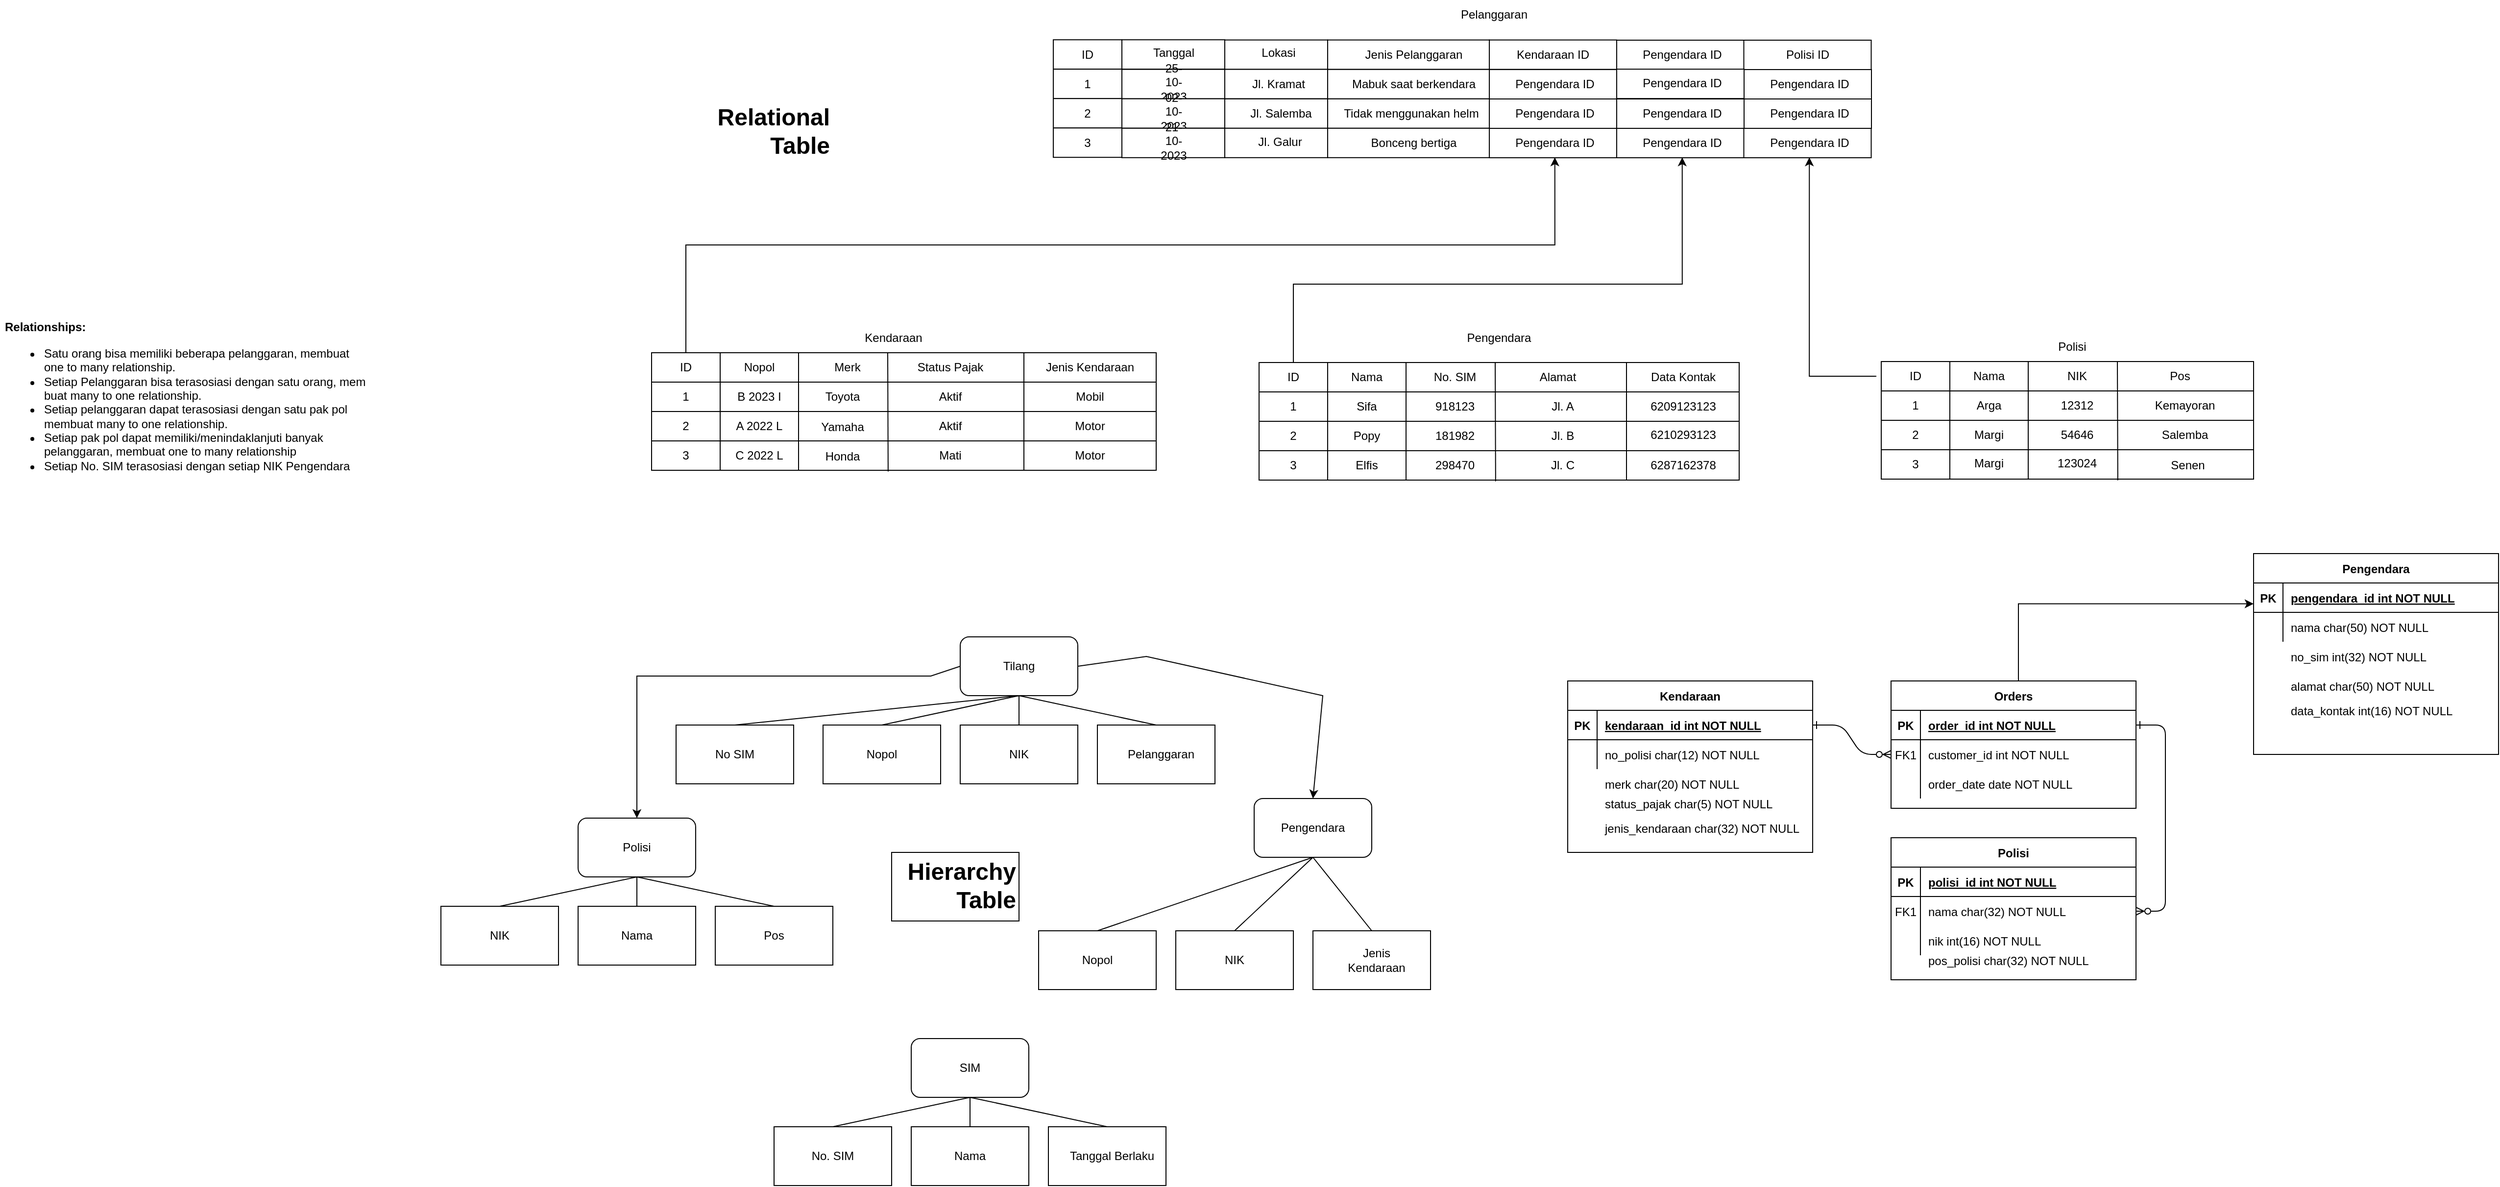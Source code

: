 <mxfile version="22.0.6" type="github">
  <diagram name="Page-1" id="deI8cIsVGPuwpktytS3C">
    <mxGraphModel dx="2582" dy="1569" grid="1" gridSize="10" guides="1" tooltips="1" connect="1" arrows="1" fold="1" page="1" pageScale="1" pageWidth="850" pageHeight="1100" background="none" math="0" shadow="0">
      <root>
        <mxCell id="0" />
        <mxCell id="1" parent="0" />
        <mxCell id="gcWcO--mH8Zoym0CiwBI-72" value="" style="rounded=1;whiteSpace=wrap;html=1;" parent="1" vertex="1">
          <mxGeometry x="-350" y="585" width="120" height="60" as="geometry" />
        </mxCell>
        <mxCell id="gcWcO--mH8Zoym0CiwBI-73" value="Polisi" style="text;html=1;strokeColor=none;fillColor=none;align=center;verticalAlign=middle;whiteSpace=wrap;rounded=0;" parent="1" vertex="1">
          <mxGeometry x="-320" y="600" width="60" height="30" as="geometry" />
        </mxCell>
        <mxCell id="gcWcO--mH8Zoym0CiwBI-75" value="" style="rounded=0;whiteSpace=wrap;html=1;" parent="1" vertex="1">
          <mxGeometry x="-350" y="675" width="120" height="60" as="geometry" />
        </mxCell>
        <mxCell id="gcWcO--mH8Zoym0CiwBI-76" value="Nama" style="text;html=1;strokeColor=none;fillColor=none;align=center;verticalAlign=middle;whiteSpace=wrap;rounded=0;" parent="1" vertex="1">
          <mxGeometry x="-320" y="690" width="60" height="30" as="geometry" />
        </mxCell>
        <mxCell id="gcWcO--mH8Zoym0CiwBI-77" value="" style="rounded=0;whiteSpace=wrap;html=1;" parent="1" vertex="1">
          <mxGeometry x="-490" y="675" width="120" height="60" as="geometry" />
        </mxCell>
        <mxCell id="gcWcO--mH8Zoym0CiwBI-78" value="NIK" style="text;html=1;strokeColor=none;fillColor=none;align=center;verticalAlign=middle;whiteSpace=wrap;rounded=0;" parent="1" vertex="1">
          <mxGeometry x="-460" y="690" width="60" height="30" as="geometry" />
        </mxCell>
        <mxCell id="gcWcO--mH8Zoym0CiwBI-83" value="" style="rounded=0;whiteSpace=wrap;html=1;" parent="1" vertex="1">
          <mxGeometry x="-210" y="675" width="120" height="60" as="geometry" />
        </mxCell>
        <mxCell id="gcWcO--mH8Zoym0CiwBI-84" value="Pos" style="text;html=1;strokeColor=none;fillColor=none;align=center;verticalAlign=middle;whiteSpace=wrap;rounded=0;" parent="1" vertex="1">
          <mxGeometry x="-180" y="690" width="60" height="30" as="geometry" />
        </mxCell>
        <mxCell id="gcWcO--mH8Zoym0CiwBI-93" value="" style="rounded=1;whiteSpace=wrap;html=1;" parent="1" vertex="1">
          <mxGeometry x="340" y="565" width="120" height="60" as="geometry" />
        </mxCell>
        <mxCell id="gcWcO--mH8Zoym0CiwBI-94" value="Pengendara" style="text;html=1;strokeColor=none;fillColor=none;align=center;verticalAlign=middle;whiteSpace=wrap;rounded=0;" parent="1" vertex="1">
          <mxGeometry x="370" y="580" width="60" height="30" as="geometry" />
        </mxCell>
        <mxCell id="gcWcO--mH8Zoym0CiwBI-95" value="" style="rounded=0;whiteSpace=wrap;html=1;" parent="1" vertex="1">
          <mxGeometry x="260" y="700" width="120" height="60" as="geometry" />
        </mxCell>
        <mxCell id="gcWcO--mH8Zoym0CiwBI-96" value="NIK" style="text;html=1;strokeColor=none;fillColor=none;align=center;verticalAlign=middle;whiteSpace=wrap;rounded=0;" parent="1" vertex="1">
          <mxGeometry x="290" y="715" width="60" height="30" as="geometry" />
        </mxCell>
        <mxCell id="gcWcO--mH8Zoym0CiwBI-97" value="" style="rounded=0;whiteSpace=wrap;html=1;" parent="1" vertex="1">
          <mxGeometry x="120" y="700" width="120" height="60" as="geometry" />
        </mxCell>
        <mxCell id="gcWcO--mH8Zoym0CiwBI-98" value="Nopol" style="text;html=1;strokeColor=none;fillColor=none;align=center;verticalAlign=middle;whiteSpace=wrap;rounded=0;" parent="1" vertex="1">
          <mxGeometry x="150" y="715" width="60" height="30" as="geometry" />
        </mxCell>
        <mxCell id="gcWcO--mH8Zoym0CiwBI-99" value="" style="rounded=0;whiteSpace=wrap;html=1;" parent="1" vertex="1">
          <mxGeometry x="400" y="700" width="120" height="60" as="geometry" />
        </mxCell>
        <mxCell id="gcWcO--mH8Zoym0CiwBI-100" value="Jenis Kendaraan" style="text;html=1;strokeColor=none;fillColor=none;align=center;verticalAlign=middle;whiteSpace=wrap;rounded=0;" parent="1" vertex="1">
          <mxGeometry x="430" y="715" width="70" height="30" as="geometry" />
        </mxCell>
        <mxCell id="gcWcO--mH8Zoym0CiwBI-101" value="" style="rounded=1;whiteSpace=wrap;html=1;" parent="1" vertex="1">
          <mxGeometry x="40" y="400" width="120" height="60" as="geometry" />
        </mxCell>
        <mxCell id="gcWcO--mH8Zoym0CiwBI-102" value="Tilang" style="text;html=1;strokeColor=none;fillColor=none;align=center;verticalAlign=middle;whiteSpace=wrap;rounded=0;" parent="1" vertex="1">
          <mxGeometry x="70" y="415" width="60" height="30" as="geometry" />
        </mxCell>
        <mxCell id="gcWcO--mH8Zoym0CiwBI-103" value="" style="rounded=0;whiteSpace=wrap;html=1;" parent="1" vertex="1">
          <mxGeometry x="40" y="490" width="120" height="60" as="geometry" />
        </mxCell>
        <mxCell id="gcWcO--mH8Zoym0CiwBI-104" value="NIK" style="text;html=1;strokeColor=none;fillColor=none;align=center;verticalAlign=middle;whiteSpace=wrap;rounded=0;" parent="1" vertex="1">
          <mxGeometry x="70" y="505" width="60" height="30" as="geometry" />
        </mxCell>
        <mxCell id="gcWcO--mH8Zoym0CiwBI-105" value="" style="rounded=0;whiteSpace=wrap;html=1;" parent="1" vertex="1">
          <mxGeometry x="-100" y="490" width="120" height="60" as="geometry" />
        </mxCell>
        <mxCell id="gcWcO--mH8Zoym0CiwBI-106" value="Nopol" style="text;html=1;strokeColor=none;fillColor=none;align=center;verticalAlign=middle;whiteSpace=wrap;rounded=0;" parent="1" vertex="1">
          <mxGeometry x="-70" y="505" width="60" height="30" as="geometry" />
        </mxCell>
        <mxCell id="gcWcO--mH8Zoym0CiwBI-107" value="" style="rounded=0;whiteSpace=wrap;html=1;" parent="1" vertex="1">
          <mxGeometry x="180" y="490" width="120" height="60" as="geometry" />
        </mxCell>
        <mxCell id="gcWcO--mH8Zoym0CiwBI-108" value="Pelanggaran" style="text;html=1;strokeColor=none;fillColor=none;align=center;verticalAlign=middle;whiteSpace=wrap;rounded=0;" parent="1" vertex="1">
          <mxGeometry x="210" y="505" width="70" height="30" as="geometry" />
        </mxCell>
        <mxCell id="gcWcO--mH8Zoym0CiwBI-109" value="" style="endArrow=classic;html=1;rounded=0;exitX=0;exitY=0.5;exitDx=0;exitDy=0;entryX=0.5;entryY=0;entryDx=0;entryDy=0;" parent="1" source="gcWcO--mH8Zoym0CiwBI-101" target="gcWcO--mH8Zoym0CiwBI-72" edge="1">
          <mxGeometry width="50" height="50" relative="1" as="geometry">
            <mxPoint x="-170" y="455" as="sourcePoint" />
            <mxPoint x="-270" y="645" as="targetPoint" />
            <Array as="points">
              <mxPoint x="10" y="440" />
              <mxPoint x="-210" y="440" />
              <mxPoint x="-290" y="440" />
              <mxPoint x="-290" y="510" />
            </Array>
          </mxGeometry>
        </mxCell>
        <mxCell id="gcWcO--mH8Zoym0CiwBI-110" value="" style="endArrow=classic;html=1;rounded=0;entryX=0.5;entryY=0;entryDx=0;entryDy=0;exitX=1;exitY=0.5;exitDx=0;exitDy=0;" parent="1" source="gcWcO--mH8Zoym0CiwBI-101" target="gcWcO--mH8Zoym0CiwBI-93" edge="1">
          <mxGeometry width="50" height="50" relative="1" as="geometry">
            <mxPoint x="220" y="390" as="sourcePoint" />
            <mxPoint x="-210" y="540" as="targetPoint" />
            <Array as="points">
              <mxPoint x="230" y="420" />
              <mxPoint x="410" y="460" />
            </Array>
          </mxGeometry>
        </mxCell>
        <mxCell id="gcWcO--mH8Zoym0CiwBI-111" value="" style="endArrow=none;html=1;rounded=0;exitX=0.5;exitY=0;exitDx=0;exitDy=0;" parent="1" source="gcWcO--mH8Zoym0CiwBI-103" edge="1">
          <mxGeometry width="50" height="50" relative="1" as="geometry">
            <mxPoint x="50" y="510" as="sourcePoint" />
            <mxPoint x="100" y="460" as="targetPoint" />
          </mxGeometry>
        </mxCell>
        <mxCell id="gcWcO--mH8Zoym0CiwBI-112" value="" style="endArrow=none;html=1;rounded=0;exitX=0.5;exitY=0;exitDx=0;exitDy=0;entryX=0.5;entryY=1;entryDx=0;entryDy=0;" parent="1" source="gcWcO--mH8Zoym0CiwBI-107" target="gcWcO--mH8Zoym0CiwBI-101" edge="1">
          <mxGeometry width="50" height="50" relative="1" as="geometry">
            <mxPoint x="110" y="500" as="sourcePoint" />
            <mxPoint x="110" y="470" as="targetPoint" />
          </mxGeometry>
        </mxCell>
        <mxCell id="gcWcO--mH8Zoym0CiwBI-114" value="" style="endArrow=none;html=1;rounded=0;exitX=0.5;exitY=1;exitDx=0;exitDy=0;entryX=0.5;entryY=0;entryDx=0;entryDy=0;" parent="1" source="gcWcO--mH8Zoym0CiwBI-101" target="gcWcO--mH8Zoym0CiwBI-105" edge="1">
          <mxGeometry width="50" height="50" relative="1" as="geometry">
            <mxPoint x="80" y="475" as="sourcePoint" />
            <mxPoint x="-60" y="445" as="targetPoint" />
          </mxGeometry>
        </mxCell>
        <mxCell id="gcWcO--mH8Zoym0CiwBI-115" value="" style="endArrow=none;html=1;rounded=0;exitX=0.5;exitY=0;exitDx=0;exitDy=0;entryX=0.5;entryY=1;entryDx=0;entryDy=0;" parent="1" source="gcWcO--mH8Zoym0CiwBI-95" target="gcWcO--mH8Zoym0CiwBI-93" edge="1">
          <mxGeometry width="50" height="50" relative="1" as="geometry">
            <mxPoint x="450" y="550" as="sourcePoint" />
            <mxPoint x="500" y="500" as="targetPoint" />
          </mxGeometry>
        </mxCell>
        <mxCell id="gcWcO--mH8Zoym0CiwBI-116" value="" style="endArrow=none;html=1;rounded=0;exitX=0.5;exitY=0;exitDx=0;exitDy=0;entryX=0.5;entryY=1;entryDx=0;entryDy=0;" parent="1" source="gcWcO--mH8Zoym0CiwBI-99" target="gcWcO--mH8Zoym0CiwBI-93" edge="1">
          <mxGeometry width="50" height="50" relative="1" as="geometry">
            <mxPoint x="500" y="650" as="sourcePoint" />
            <mxPoint x="500" y="620" as="targetPoint" />
          </mxGeometry>
        </mxCell>
        <mxCell id="gcWcO--mH8Zoym0CiwBI-117" value="" style="endArrow=none;html=1;rounded=0;exitX=0.5;exitY=0;exitDx=0;exitDy=0;entryX=0.5;entryY=1;entryDx=0;entryDy=0;" parent="1" source="gcWcO--mH8Zoym0CiwBI-97" target="gcWcO--mH8Zoym0CiwBI-93" edge="1">
          <mxGeometry width="50" height="50" relative="1" as="geometry">
            <mxPoint x="640" y="650" as="sourcePoint" />
            <mxPoint x="500" y="620" as="targetPoint" />
          </mxGeometry>
        </mxCell>
        <mxCell id="ExICZhdCPtHoYIs1jdeK-40" value="&lt;h1 align=&quot;right&quot;&gt;Relational Table&lt;br&gt;&lt;/h1&gt;&lt;p&gt;.&lt;/p&gt;" style="text;html=1;strokeColor=none;fillColor=none;spacing=5;spacingTop=-20;whiteSpace=wrap;overflow=hidden;rounded=0;" parent="1" vertex="1">
          <mxGeometry x="-280" y="-150" width="190" height="70" as="geometry" />
        </mxCell>
        <mxCell id="ExICZhdCPtHoYIs1jdeK-41" value="&lt;h1 align=&quot;right&quot;&gt;Hierarchy Table&lt;br&gt;&lt;/h1&gt;&lt;p&gt;.&lt;/p&gt;" style="text;html=1;strokeColor=default;fillColor=none;spacing=5;spacingTop=-20;whiteSpace=wrap;overflow=hidden;rounded=0;" parent="1" vertex="1">
          <mxGeometry x="-30" y="620" width="130" height="70" as="geometry" />
        </mxCell>
        <mxCell id="ExICZhdCPtHoYIs1jdeK-42" value="" style="endArrow=none;html=1;rounded=0;entryX=0.5;entryY=1;entryDx=0;entryDy=0;exitX=0.5;exitY=0;exitDx=0;exitDy=0;" parent="1" source="gcWcO--mH8Zoym0CiwBI-75" target="gcWcO--mH8Zoym0CiwBI-72" edge="1">
          <mxGeometry width="50" height="50" relative="1" as="geometry">
            <mxPoint x="-320" y="755" as="sourcePoint" />
            <mxPoint x="-270" y="705" as="targetPoint" />
          </mxGeometry>
        </mxCell>
        <mxCell id="ExICZhdCPtHoYIs1jdeK-43" value="" style="endArrow=none;html=1;rounded=0;entryX=0.5;entryY=1;entryDx=0;entryDy=0;exitX=0.5;exitY=0;exitDx=0;exitDy=0;" parent="1" source="gcWcO--mH8Zoym0CiwBI-83" target="gcWcO--mH8Zoym0CiwBI-72" edge="1">
          <mxGeometry width="50" height="50" relative="1" as="geometry">
            <mxPoint x="-280" y="685" as="sourcePoint" />
            <mxPoint x="-280" y="655" as="targetPoint" />
          </mxGeometry>
        </mxCell>
        <mxCell id="ExICZhdCPtHoYIs1jdeK-44" value="" style="endArrow=none;html=1;rounded=0;exitX=0.5;exitY=0;exitDx=0;exitDy=0;entryX=0.5;entryY=1;entryDx=0;entryDy=0;" parent="1" source="gcWcO--mH8Zoym0CiwBI-77" target="gcWcO--mH8Zoym0CiwBI-72" edge="1">
          <mxGeometry width="50" height="50" relative="1" as="geometry">
            <mxPoint x="-140" y="685" as="sourcePoint" />
            <mxPoint x="-190" y="645" as="targetPoint" />
          </mxGeometry>
        </mxCell>
        <mxCell id="LpF22CYTKKNHvBRas0Nu-42" value="&lt;h1&gt;&lt;br&gt;&lt;/h1&gt;&lt;br&gt;&lt;p&gt;&lt;strong&gt;Relationships:&lt;/strong&gt;&lt;/p&gt;&lt;ul&gt;&lt;li&gt;Satu orang bisa memiliki beberapa pelanggaran, membuat one to many relationship.&lt;/li&gt;&lt;li&gt;Setiap Pelanggaran bisa terasosiasi dengan satu orang, mem buat many to one relationship.&lt;/li&gt;&lt;li&gt;Setiap pelanggaran dapat terasosiasi dengan satu pak pol membuat many to one relationship.&lt;/li&gt;&lt;li&gt;Setiap pak pol dapat memiliki/menindaklanjuti banyak pelanggaran, membuat one to many relationship&lt;/li&gt;&lt;li&gt;Setiap No. SIM terasosiasi dengan setiap NIK Pengendara&lt;br&gt;&lt;/li&gt;&lt;/ul&gt;" style="text;html=1;strokeColor=none;fillColor=none;spacing=5;spacingTop=-20;whiteSpace=wrap;overflow=hidden;rounded=0;" parent="1" vertex="1">
          <mxGeometry x="-940" width="380" height="390" as="geometry" />
        </mxCell>
        <mxCell id="dUFw2oKph1UZhPT3tAI2-3" value="" style="rounded=1;whiteSpace=wrap;html=1;" parent="1" vertex="1">
          <mxGeometry x="-10" y="810" width="120" height="60" as="geometry" />
        </mxCell>
        <mxCell id="dUFw2oKph1UZhPT3tAI2-4" value="SIM" style="text;html=1;strokeColor=none;fillColor=none;align=center;verticalAlign=middle;whiteSpace=wrap;rounded=0;" parent="1" vertex="1">
          <mxGeometry x="20" y="825" width="60" height="30" as="geometry" />
        </mxCell>
        <mxCell id="dUFw2oKph1UZhPT3tAI2-5" value="" style="rounded=0;whiteSpace=wrap;html=1;" parent="1" vertex="1">
          <mxGeometry x="-10" y="900" width="120" height="60" as="geometry" />
        </mxCell>
        <mxCell id="dUFw2oKph1UZhPT3tAI2-6" value="Nama" style="text;html=1;strokeColor=none;fillColor=none;align=center;verticalAlign=middle;whiteSpace=wrap;rounded=0;" parent="1" vertex="1">
          <mxGeometry x="20" y="915" width="60" height="30" as="geometry" />
        </mxCell>
        <mxCell id="dUFw2oKph1UZhPT3tAI2-7" value="" style="rounded=0;whiteSpace=wrap;html=1;" parent="1" vertex="1">
          <mxGeometry x="-150" y="900" width="120" height="60" as="geometry" />
        </mxCell>
        <mxCell id="dUFw2oKph1UZhPT3tAI2-8" value="No. SIM" style="text;html=1;strokeColor=none;fillColor=none;align=center;verticalAlign=middle;whiteSpace=wrap;rounded=0;" parent="1" vertex="1">
          <mxGeometry x="-120" y="915" width="60" height="30" as="geometry" />
        </mxCell>
        <mxCell id="dUFw2oKph1UZhPT3tAI2-9" value="" style="rounded=0;whiteSpace=wrap;html=1;" parent="1" vertex="1">
          <mxGeometry x="130" y="900" width="120" height="60" as="geometry" />
        </mxCell>
        <mxCell id="dUFw2oKph1UZhPT3tAI2-10" value="Tanggal Berlaku" style="text;html=1;strokeColor=none;fillColor=none;align=center;verticalAlign=middle;whiteSpace=wrap;rounded=0;" parent="1" vertex="1">
          <mxGeometry x="150" y="915" width="90" height="30" as="geometry" />
        </mxCell>
        <mxCell id="dUFw2oKph1UZhPT3tAI2-11" value="" style="endArrow=none;html=1;rounded=0;exitX=0.5;exitY=0;exitDx=0;exitDy=0;entryX=0.5;entryY=1;entryDx=0;entryDy=0;" parent="1" source="dUFw2oKph1UZhPT3tAI2-5" target="dUFw2oKph1UZhPT3tAI2-3" edge="1">
          <mxGeometry width="50" height="50" relative="1" as="geometry">
            <mxPoint x="10" y="810" as="sourcePoint" />
            <mxPoint x="60" y="760" as="targetPoint" />
          </mxGeometry>
        </mxCell>
        <mxCell id="dUFw2oKph1UZhPT3tAI2-12" value="" style="endArrow=none;html=1;rounded=0;exitX=0.5;exitY=0;exitDx=0;exitDy=0;entryX=0.5;entryY=1;entryDx=0;entryDy=0;" parent="1" source="dUFw2oKph1UZhPT3tAI2-9" target="dUFw2oKph1UZhPT3tAI2-3" edge="1">
          <mxGeometry width="50" height="50" relative="1" as="geometry">
            <mxPoint x="60" y="910" as="sourcePoint" />
            <mxPoint x="60" y="880" as="targetPoint" />
          </mxGeometry>
        </mxCell>
        <mxCell id="dUFw2oKph1UZhPT3tAI2-13" value="" style="endArrow=none;html=1;rounded=0;exitX=0.5;exitY=0;exitDx=0;exitDy=0;entryX=0.5;entryY=1;entryDx=0;entryDy=0;" parent="1" source="dUFw2oKph1UZhPT3tAI2-7" target="dUFw2oKph1UZhPT3tAI2-3" edge="1">
          <mxGeometry width="50" height="50" relative="1" as="geometry">
            <mxPoint x="200" y="910" as="sourcePoint" />
            <mxPoint x="60" y="880" as="targetPoint" />
          </mxGeometry>
        </mxCell>
        <mxCell id="dUFw2oKph1UZhPT3tAI2-14" value="" style="rounded=0;whiteSpace=wrap;html=1;" parent="1" vertex="1">
          <mxGeometry x="-250" y="490" width="120" height="60" as="geometry" />
        </mxCell>
        <mxCell id="dUFw2oKph1UZhPT3tAI2-15" value="No SIM" style="text;html=1;strokeColor=none;fillColor=none;align=center;verticalAlign=middle;whiteSpace=wrap;rounded=0;" parent="1" vertex="1">
          <mxGeometry x="-220" y="505" width="60" height="30" as="geometry" />
        </mxCell>
        <mxCell id="dUFw2oKph1UZhPT3tAI2-16" value="" style="endArrow=none;html=1;rounded=0;entryX=0.5;entryY=1;entryDx=0;entryDy=0;exitX=0.5;exitY=0;exitDx=0;exitDy=0;" parent="1" source="dUFw2oKph1UZhPT3tAI2-14" target="gcWcO--mH8Zoym0CiwBI-101" edge="1">
          <mxGeometry width="50" height="50" relative="1" as="geometry">
            <mxPoint x="-210" y="600" as="sourcePoint" />
            <mxPoint x="-160" y="550" as="targetPoint" />
          </mxGeometry>
        </mxCell>
        <mxCell id="KaKjw7aTMNl9kB00crWL-292" value="" style="group" vertex="1" connectable="0" parent="1">
          <mxGeometry x="-280" y="80" width="520" height="150" as="geometry" />
        </mxCell>
        <mxCell id="KaKjw7aTMNl9kB00crWL-136" value="" style="group" vertex="1" connectable="0" parent="KaKjw7aTMNl9kB00crWL-292">
          <mxGeometry width="385" height="150" as="geometry" />
        </mxCell>
        <mxCell id="KaKjw7aTMNl9kB00crWL-137" value="Kendaraan" style="text;html=1;strokeColor=none;fillColor=none;align=center;verticalAlign=middle;whiteSpace=wrap;rounded=0;" vertex="1" parent="KaKjw7aTMNl9kB00crWL-136">
          <mxGeometry x="217" width="70" height="30" as="geometry" />
        </mxCell>
        <mxCell id="KaKjw7aTMNl9kB00crWL-138" value="" style="rounded=0;whiteSpace=wrap;html=1;" vertex="1" parent="KaKjw7aTMNl9kB00crWL-136">
          <mxGeometry x="75" y="30" width="310" height="120" as="geometry" />
        </mxCell>
        <mxCell id="KaKjw7aTMNl9kB00crWL-139" value="" style="rounded=0;whiteSpace=wrap;html=1;" vertex="1" parent="KaKjw7aTMNl9kB00crWL-136">
          <mxGeometry x="75" y="60" width="310" height="90" as="geometry" />
        </mxCell>
        <mxCell id="KaKjw7aTMNl9kB00crWL-140" value="" style="rounded=0;whiteSpace=wrap;html=1;" vertex="1" parent="KaKjw7aTMNl9kB00crWL-136">
          <mxGeometry x="75" y="90" width="310" height="60" as="geometry" />
        </mxCell>
        <mxCell id="KaKjw7aTMNl9kB00crWL-141" value="" style="rounded=0;whiteSpace=wrap;html=1;" vertex="1" parent="KaKjw7aTMNl9kB00crWL-136">
          <mxGeometry x="75" y="120" width="310" height="30" as="geometry" />
        </mxCell>
        <mxCell id="KaKjw7aTMNl9kB00crWL-142" value="Nopol" style="text;html=1;strokeColor=none;fillColor=none;align=center;verticalAlign=middle;whiteSpace=wrap;rounded=0;" vertex="1" parent="KaKjw7aTMNl9kB00crWL-136">
          <mxGeometry x="75" y="30" width="80" height="30" as="geometry" />
        </mxCell>
        <mxCell id="KaKjw7aTMNl9kB00crWL-143" value="Merk" style="text;html=1;strokeColor=none;fillColor=none;align=center;verticalAlign=middle;whiteSpace=wrap;rounded=0;" vertex="1" parent="KaKjw7aTMNl9kB00crWL-136">
          <mxGeometry x="165" y="30" width="80" height="30" as="geometry" />
        </mxCell>
        <mxCell id="KaKjw7aTMNl9kB00crWL-144" value="Status Pajak" style="text;html=1;strokeColor=none;fillColor=none;align=center;verticalAlign=middle;whiteSpace=wrap;rounded=0;" vertex="1" parent="KaKjw7aTMNl9kB00crWL-136">
          <mxGeometry x="255" y="30" width="110" height="30" as="geometry" />
        </mxCell>
        <mxCell id="KaKjw7aTMNl9kB00crWL-145" value="" style="endArrow=none;html=1;rounded=0;entryX=1;entryY=0;entryDx=0;entryDy=0;" edge="1" parent="KaKjw7aTMNl9kB00crWL-136" target="KaKjw7aTMNl9kB00crWL-142">
          <mxGeometry width="50" height="50" relative="1" as="geometry">
            <mxPoint x="155" y="150" as="sourcePoint" />
            <mxPoint x="225" y="90" as="targetPoint" />
          </mxGeometry>
        </mxCell>
        <mxCell id="KaKjw7aTMNl9kB00crWL-146" value="" style="endArrow=none;html=1;rounded=0;entryX=1;entryY=0;entryDx=0;entryDy=0;exitX=0.553;exitY=1.04;exitDx=0;exitDy=0;exitPerimeter=0;" edge="1" parent="KaKjw7aTMNl9kB00crWL-136" source="KaKjw7aTMNl9kB00crWL-141">
          <mxGeometry width="50" height="50" relative="1" as="geometry">
            <mxPoint x="244" y="190" as="sourcePoint" />
            <mxPoint x="246" y="30" as="targetPoint" />
          </mxGeometry>
        </mxCell>
        <mxCell id="KaKjw7aTMNl9kB00crWL-147" value="Aktif" style="text;html=1;strokeColor=none;fillColor=none;align=center;verticalAlign=middle;whiteSpace=wrap;rounded=0;" vertex="1" parent="KaKjw7aTMNl9kB00crWL-136">
          <mxGeometry x="280" y="60" width="60" height="30" as="geometry" />
        </mxCell>
        <mxCell id="KaKjw7aTMNl9kB00crWL-148" value="B 2023 I" style="text;html=1;strokeColor=none;fillColor=none;align=center;verticalAlign=middle;whiteSpace=wrap;rounded=0;" vertex="1" parent="KaKjw7aTMNl9kB00crWL-136">
          <mxGeometry x="85" y="60" width="60" height="30" as="geometry" />
        </mxCell>
        <mxCell id="KaKjw7aTMNl9kB00crWL-150" value="A 2022 L" style="text;html=1;strokeColor=none;fillColor=none;align=center;verticalAlign=middle;whiteSpace=wrap;rounded=0;" vertex="1" parent="KaKjw7aTMNl9kB00crWL-136">
          <mxGeometry x="85" y="90" width="60" height="30" as="geometry" />
        </mxCell>
        <mxCell id="KaKjw7aTMNl9kB00crWL-151" value="Aktif" style="text;html=1;strokeColor=none;fillColor=none;align=center;verticalAlign=middle;whiteSpace=wrap;rounded=0;" vertex="1" parent="KaKjw7aTMNl9kB00crWL-136">
          <mxGeometry x="280" y="90" width="60" height="30" as="geometry" />
        </mxCell>
        <mxCell id="KaKjw7aTMNl9kB00crWL-153" value="" style="rounded=0;whiteSpace=wrap;html=1;" vertex="1" parent="KaKjw7aTMNl9kB00crWL-136">
          <mxGeometry x="5" y="30" width="70" height="30" as="geometry" />
        </mxCell>
        <mxCell id="KaKjw7aTMNl9kB00crWL-154" value="" style="rounded=0;whiteSpace=wrap;html=1;" vertex="1" parent="KaKjw7aTMNl9kB00crWL-136">
          <mxGeometry x="5" y="60" width="70" height="30" as="geometry" />
        </mxCell>
        <mxCell id="KaKjw7aTMNl9kB00crWL-155" value="" style="rounded=0;whiteSpace=wrap;html=1;" vertex="1" parent="KaKjw7aTMNl9kB00crWL-136">
          <mxGeometry x="5" y="90" width="70" height="30" as="geometry" />
        </mxCell>
        <mxCell id="KaKjw7aTMNl9kB00crWL-156" value="" style="rounded=0;whiteSpace=wrap;html=1;" vertex="1" parent="KaKjw7aTMNl9kB00crWL-136">
          <mxGeometry x="5" y="120" width="70" height="30" as="geometry" />
        </mxCell>
        <mxCell id="KaKjw7aTMNl9kB00crWL-157" value="ID" style="text;html=1;strokeColor=none;fillColor=none;align=center;verticalAlign=middle;whiteSpace=wrap;rounded=0;" vertex="1" parent="KaKjw7aTMNl9kB00crWL-136">
          <mxGeometry y="30" width="80" height="30" as="geometry" />
        </mxCell>
        <mxCell id="KaKjw7aTMNl9kB00crWL-158" value="1" style="text;html=1;strokeColor=none;fillColor=none;align=center;verticalAlign=middle;whiteSpace=wrap;rounded=0;" vertex="1" parent="KaKjw7aTMNl9kB00crWL-136">
          <mxGeometry y="60" width="80" height="30" as="geometry" />
        </mxCell>
        <mxCell id="KaKjw7aTMNl9kB00crWL-159" value="2" style="text;html=1;strokeColor=none;fillColor=none;align=center;verticalAlign=middle;whiteSpace=wrap;rounded=0;" vertex="1" parent="KaKjw7aTMNl9kB00crWL-136">
          <mxGeometry y="90" width="80" height="30" as="geometry" />
        </mxCell>
        <mxCell id="KaKjw7aTMNl9kB00crWL-160" value="3" style="text;html=1;strokeColor=none;fillColor=none;align=center;verticalAlign=middle;whiteSpace=wrap;rounded=0;" vertex="1" parent="KaKjw7aTMNl9kB00crWL-136">
          <mxGeometry y="120" width="80" height="30" as="geometry" />
        </mxCell>
        <mxCell id="KaKjw7aTMNl9kB00crWL-161" value="C 2022 L" style="text;html=1;strokeColor=none;fillColor=none;align=center;verticalAlign=middle;whiteSpace=wrap;rounded=0;" vertex="1" parent="KaKjw7aTMNl9kB00crWL-136">
          <mxGeometry x="85" y="120" width="60" height="30" as="geometry" />
        </mxCell>
        <mxCell id="KaKjw7aTMNl9kB00crWL-185" value="Mati" style="text;html=1;strokeColor=none;fillColor=none;align=center;verticalAlign=middle;whiteSpace=wrap;rounded=0;" vertex="1" parent="KaKjw7aTMNl9kB00crWL-136">
          <mxGeometry x="280" y="120" width="60" height="30" as="geometry" />
        </mxCell>
        <mxCell id="KaKjw7aTMNl9kB00crWL-186" value="Honda" style="text;html=1;strokeColor=none;fillColor=none;align=center;verticalAlign=middle;whiteSpace=wrap;rounded=0;" vertex="1" parent="KaKjw7aTMNl9kB00crWL-136">
          <mxGeometry x="170" y="121" width="60" height="30" as="geometry" />
        </mxCell>
        <mxCell id="KaKjw7aTMNl9kB00crWL-213" value="Toyota" style="text;strokeColor=none;align=center;fillColor=none;html=1;verticalAlign=middle;whiteSpace=wrap;rounded=0;" vertex="1" parent="KaKjw7aTMNl9kB00crWL-136">
          <mxGeometry x="170" y="60" width="60" height="30" as="geometry" />
        </mxCell>
        <mxCell id="KaKjw7aTMNl9kB00crWL-214" value="Yamaha" style="text;strokeColor=none;align=center;fillColor=none;html=1;verticalAlign=middle;whiteSpace=wrap;rounded=0;" vertex="1" parent="KaKjw7aTMNl9kB00crWL-136">
          <mxGeometry x="170" y="91" width="60" height="30" as="geometry" />
        </mxCell>
        <mxCell id="KaKjw7aTMNl9kB00crWL-171" value="" style="rounded=0;whiteSpace=wrap;html=1;" vertex="1" parent="KaKjw7aTMNl9kB00crWL-292">
          <mxGeometry x="385" y="30" width="135" height="30" as="geometry" />
        </mxCell>
        <mxCell id="KaKjw7aTMNl9kB00crWL-175" value="Jenis Kendaraan" style="text;html=1;strokeColor=none;fillColor=none;align=center;verticalAlign=middle;whiteSpace=wrap;rounded=0;" vertex="1" parent="KaKjw7aTMNl9kB00crWL-292">
          <mxGeometry x="385" y="30" width="135" height="30" as="geometry" />
        </mxCell>
        <mxCell id="KaKjw7aTMNl9kB00crWL-179" value="" style="rounded=0;whiteSpace=wrap;html=1;" vertex="1" parent="KaKjw7aTMNl9kB00crWL-292">
          <mxGeometry x="385" y="60" width="135" height="30" as="geometry" />
        </mxCell>
        <mxCell id="KaKjw7aTMNl9kB00crWL-180" value="Mobil" style="text;html=1;strokeColor=none;fillColor=none;align=center;verticalAlign=middle;whiteSpace=wrap;rounded=0;" vertex="1" parent="KaKjw7aTMNl9kB00crWL-292">
          <mxGeometry x="385" y="60" width="135" height="30" as="geometry" />
        </mxCell>
        <mxCell id="KaKjw7aTMNl9kB00crWL-181" value="" style="rounded=0;whiteSpace=wrap;html=1;" vertex="1" parent="KaKjw7aTMNl9kB00crWL-292">
          <mxGeometry x="385" y="90" width="135" height="30" as="geometry" />
        </mxCell>
        <mxCell id="KaKjw7aTMNl9kB00crWL-182" value="Motor" style="text;html=1;strokeColor=none;fillColor=none;align=center;verticalAlign=middle;whiteSpace=wrap;rounded=0;" vertex="1" parent="KaKjw7aTMNl9kB00crWL-292">
          <mxGeometry x="385" y="90" width="135" height="30" as="geometry" />
        </mxCell>
        <mxCell id="KaKjw7aTMNl9kB00crWL-183" value="" style="rounded=0;whiteSpace=wrap;html=1;" vertex="1" parent="KaKjw7aTMNl9kB00crWL-292">
          <mxGeometry x="385" y="120" width="135" height="30" as="geometry" />
        </mxCell>
        <mxCell id="KaKjw7aTMNl9kB00crWL-184" value="Motor" style="text;html=1;strokeColor=none;fillColor=none;align=center;verticalAlign=middle;whiteSpace=wrap;rounded=0;" vertex="1" parent="KaKjw7aTMNl9kB00crWL-292">
          <mxGeometry x="385" y="120" width="135" height="30" as="geometry" />
        </mxCell>
        <mxCell id="KaKjw7aTMNl9kB00crWL-295" value="" style="group" vertex="1" connectable="0" parent="1">
          <mxGeometry x="975" y="89" width="385" height="151" as="geometry" />
        </mxCell>
        <mxCell id="gcWcO--mH8Zoym0CiwBI-43" value="Polisi" style="text;html=1;strokeColor=none;fillColor=none;align=center;verticalAlign=middle;whiteSpace=wrap;rounded=0;" parent="KaKjw7aTMNl9kB00crWL-295" vertex="1">
          <mxGeometry x="165" width="70" height="30" as="geometry" />
        </mxCell>
        <mxCell id="gcWcO--mH8Zoym0CiwBI-44" value="" style="rounded=0;whiteSpace=wrap;html=1;" parent="KaKjw7aTMNl9kB00crWL-295" vertex="1">
          <mxGeometry x="75" y="30.0" width="310" height="120" as="geometry" />
        </mxCell>
        <mxCell id="gcWcO--mH8Zoym0CiwBI-45" value="" style="rounded=0;whiteSpace=wrap;html=1;" parent="KaKjw7aTMNl9kB00crWL-295" vertex="1">
          <mxGeometry x="75" y="60" width="310" height="90" as="geometry" />
        </mxCell>
        <mxCell id="gcWcO--mH8Zoym0CiwBI-46" value="" style="rounded=0;whiteSpace=wrap;html=1;" parent="KaKjw7aTMNl9kB00crWL-295" vertex="1">
          <mxGeometry x="75" y="90" width="310" height="60" as="geometry" />
        </mxCell>
        <mxCell id="gcWcO--mH8Zoym0CiwBI-47" value="" style="rounded=0;whiteSpace=wrap;html=1;" parent="KaKjw7aTMNl9kB00crWL-295" vertex="1">
          <mxGeometry x="75" y="120.0" width="310" height="30" as="geometry" />
        </mxCell>
        <mxCell id="gcWcO--mH8Zoym0CiwBI-48" value="Nama" style="text;html=1;strokeColor=none;fillColor=none;align=center;verticalAlign=middle;whiteSpace=wrap;rounded=0;" parent="KaKjw7aTMNl9kB00crWL-295" vertex="1">
          <mxGeometry x="75" y="30.0" width="80" height="30" as="geometry" />
        </mxCell>
        <mxCell id="gcWcO--mH8Zoym0CiwBI-49" value="NIK" style="text;html=1;strokeColor=none;fillColor=none;align=center;verticalAlign=middle;whiteSpace=wrap;rounded=0;" parent="KaKjw7aTMNl9kB00crWL-295" vertex="1">
          <mxGeometry x="165" y="30.0" width="80" height="30" as="geometry" />
        </mxCell>
        <mxCell id="gcWcO--mH8Zoym0CiwBI-50" value="Pos" style="text;html=1;strokeColor=none;fillColor=none;align=center;verticalAlign=middle;whiteSpace=wrap;rounded=0;" parent="KaKjw7aTMNl9kB00crWL-295" vertex="1">
          <mxGeometry x="255" y="30.0" width="110" height="30" as="geometry" />
        </mxCell>
        <mxCell id="gcWcO--mH8Zoym0CiwBI-51" value="" style="endArrow=none;html=1;rounded=0;entryX=1;entryY=0;entryDx=0;entryDy=0;" parent="KaKjw7aTMNl9kB00crWL-295" target="gcWcO--mH8Zoym0CiwBI-48" edge="1">
          <mxGeometry width="50" height="50" relative="1" as="geometry">
            <mxPoint x="155" y="150" as="sourcePoint" />
            <mxPoint x="225" y="90" as="targetPoint" />
          </mxGeometry>
        </mxCell>
        <mxCell id="gcWcO--mH8Zoym0CiwBI-52" value="" style="endArrow=none;html=1;rounded=0;entryX=1;entryY=0;entryDx=0;entryDy=0;exitX=0.553;exitY=1.04;exitDx=0;exitDy=0;exitPerimeter=0;" parent="KaKjw7aTMNl9kB00crWL-295" source="gcWcO--mH8Zoym0CiwBI-47" edge="1">
          <mxGeometry width="50" height="50" relative="1" as="geometry">
            <mxPoint x="244" y="190.0" as="sourcePoint" />
            <mxPoint x="246" y="30.0" as="targetPoint" />
          </mxGeometry>
        </mxCell>
        <mxCell id="gcWcO--mH8Zoym0CiwBI-53" value="Arga" style="text;html=1;strokeColor=none;fillColor=none;align=center;verticalAlign=middle;whiteSpace=wrap;rounded=0;" parent="KaKjw7aTMNl9kB00crWL-295" vertex="1">
          <mxGeometry x="85" y="60" width="60" height="30" as="geometry" />
        </mxCell>
        <mxCell id="gcWcO--mH8Zoym0CiwBI-54" value="12312" style="text;html=1;strokeColor=none;fillColor=none;align=center;verticalAlign=middle;whiteSpace=wrap;rounded=0;" parent="KaKjw7aTMNl9kB00crWL-295" vertex="1">
          <mxGeometry x="175" y="60" width="60" height="30" as="geometry" />
        </mxCell>
        <mxCell id="gcWcO--mH8Zoym0CiwBI-56" value="Margi" style="text;html=1;strokeColor=none;fillColor=none;align=center;verticalAlign=middle;whiteSpace=wrap;rounded=0;" parent="KaKjw7aTMNl9kB00crWL-295" vertex="1">
          <mxGeometry x="85" y="90" width="60" height="30" as="geometry" />
        </mxCell>
        <mxCell id="gcWcO--mH8Zoym0CiwBI-57" value="Kemayoran" style="text;html=1;strokeColor=none;fillColor=none;align=center;verticalAlign=middle;whiteSpace=wrap;rounded=0;" parent="KaKjw7aTMNl9kB00crWL-295" vertex="1">
          <mxGeometry x="285" y="60" width="60" height="30" as="geometry" />
        </mxCell>
        <mxCell id="gcWcO--mH8Zoym0CiwBI-58" value="Salemba" style="text;html=1;strokeColor=none;fillColor=none;align=center;verticalAlign=middle;whiteSpace=wrap;rounded=0;" parent="KaKjw7aTMNl9kB00crWL-295" vertex="1">
          <mxGeometry x="285" y="90" width="60" height="30" as="geometry" />
        </mxCell>
        <mxCell id="gcWcO--mH8Zoym0CiwBI-66" value="54646" style="text;html=1;strokeColor=none;fillColor=none;align=center;verticalAlign=middle;whiteSpace=wrap;rounded=0;" parent="KaKjw7aTMNl9kB00crWL-295" vertex="1">
          <mxGeometry x="175" y="90" width="60" height="30" as="geometry" />
        </mxCell>
        <mxCell id="KaKjw7aTMNl9kB00crWL-51" value="" style="rounded=0;whiteSpace=wrap;html=1;" vertex="1" parent="KaKjw7aTMNl9kB00crWL-295">
          <mxGeometry x="5" y="30.0" width="70" height="30" as="geometry" />
        </mxCell>
        <mxCell id="KaKjw7aTMNl9kB00crWL-52" value="" style="rounded=0;whiteSpace=wrap;html=1;" vertex="1" parent="KaKjw7aTMNl9kB00crWL-295">
          <mxGeometry x="5" y="60" width="70" height="30" as="geometry" />
        </mxCell>
        <mxCell id="KaKjw7aTMNl9kB00crWL-53" value="" style="rounded=0;whiteSpace=wrap;html=1;" vertex="1" parent="KaKjw7aTMNl9kB00crWL-295">
          <mxGeometry x="5" y="90" width="70" height="30" as="geometry" />
        </mxCell>
        <mxCell id="KaKjw7aTMNl9kB00crWL-54" value="" style="rounded=0;whiteSpace=wrap;html=1;" vertex="1" parent="KaKjw7aTMNl9kB00crWL-295">
          <mxGeometry x="5" y="120.0" width="70" height="30" as="geometry" />
        </mxCell>
        <mxCell id="KaKjw7aTMNl9kB00crWL-55" value="ID" style="text;html=1;strokeColor=none;fillColor=none;align=center;verticalAlign=middle;whiteSpace=wrap;rounded=0;" vertex="1" parent="KaKjw7aTMNl9kB00crWL-295">
          <mxGeometry y="30.0" width="80" height="30" as="geometry" />
        </mxCell>
        <mxCell id="KaKjw7aTMNl9kB00crWL-56" value="1" style="text;html=1;strokeColor=none;fillColor=none;align=center;verticalAlign=middle;whiteSpace=wrap;rounded=0;" vertex="1" parent="KaKjw7aTMNl9kB00crWL-295">
          <mxGeometry y="60" width="80" height="30" as="geometry" />
        </mxCell>
        <mxCell id="KaKjw7aTMNl9kB00crWL-57" value="2" style="text;html=1;strokeColor=none;fillColor=none;align=center;verticalAlign=middle;whiteSpace=wrap;rounded=0;" vertex="1" parent="KaKjw7aTMNl9kB00crWL-295">
          <mxGeometry y="90" width="80" height="30" as="geometry" />
        </mxCell>
        <mxCell id="KaKjw7aTMNl9kB00crWL-58" value="3" style="text;html=1;strokeColor=none;fillColor=none;align=center;verticalAlign=middle;whiteSpace=wrap;rounded=0;" vertex="1" parent="KaKjw7aTMNl9kB00crWL-295">
          <mxGeometry y="120.0" width="80" height="30" as="geometry" />
        </mxCell>
        <mxCell id="KaKjw7aTMNl9kB00crWL-133" value="Margi" style="text;html=1;strokeColor=none;fillColor=none;align=center;verticalAlign=middle;whiteSpace=wrap;rounded=0;" vertex="1" parent="KaKjw7aTMNl9kB00crWL-295">
          <mxGeometry x="85" y="118.2" width="60" height="31.8" as="geometry" />
        </mxCell>
        <mxCell id="KaKjw7aTMNl9kB00crWL-134" value="123024" style="text;html=1;strokeColor=none;fillColor=none;align=center;verticalAlign=middle;whiteSpace=wrap;rounded=0;" vertex="1" parent="KaKjw7aTMNl9kB00crWL-295">
          <mxGeometry x="175" y="119.0" width="60" height="30" as="geometry" />
        </mxCell>
        <mxCell id="KaKjw7aTMNl9kB00crWL-135" value="Senen" style="text;html=1;strokeColor=none;fillColor=none;align=center;verticalAlign=middle;whiteSpace=wrap;rounded=0;" vertex="1" parent="KaKjw7aTMNl9kB00crWL-295">
          <mxGeometry x="288" y="121.0" width="60" height="30" as="geometry" />
        </mxCell>
        <mxCell id="KaKjw7aTMNl9kB00crWL-296" value="" style="group" vertex="1" connectable="0" parent="1">
          <mxGeometry x="130" y="-250.0" width="843.75" height="161" as="geometry" />
        </mxCell>
        <mxCell id="gcWcO--mH8Zoym0CiwBI-9" value="Pelanggaran" style="text;html=1;strokeColor=none;fillColor=none;align=center;verticalAlign=middle;whiteSpace=wrap;rounded=0;" parent="KaKjw7aTMNl9kB00crWL-296" vertex="1">
          <mxGeometry x="420" width="70" height="30" as="geometry" />
        </mxCell>
        <mxCell id="KaKjw7aTMNl9kB00crWL-35" value="" style="rounded=0;whiteSpace=wrap;html=1;" vertex="1" parent="KaKjw7aTMNl9kB00crWL-296">
          <mxGeometry x="5" y="40.6" width="70" height="30" as="geometry" />
        </mxCell>
        <mxCell id="KaKjw7aTMNl9kB00crWL-36" value="" style="rounded=0;whiteSpace=wrap;html=1;" vertex="1" parent="KaKjw7aTMNl9kB00crWL-296">
          <mxGeometry x="5" y="70.6" width="70" height="30" as="geometry" />
        </mxCell>
        <mxCell id="KaKjw7aTMNl9kB00crWL-37" value="" style="rounded=0;whiteSpace=wrap;html=1;" vertex="1" parent="KaKjw7aTMNl9kB00crWL-296">
          <mxGeometry x="5" y="100.6" width="70" height="30" as="geometry" />
        </mxCell>
        <mxCell id="KaKjw7aTMNl9kB00crWL-38" value="" style="rounded=0;whiteSpace=wrap;html=1;" vertex="1" parent="KaKjw7aTMNl9kB00crWL-296">
          <mxGeometry x="5" y="130.6" width="70" height="30" as="geometry" />
        </mxCell>
        <mxCell id="KaKjw7aTMNl9kB00crWL-39" value="ID" style="text;html=1;strokeColor=none;fillColor=none;align=center;verticalAlign=middle;whiteSpace=wrap;rounded=0;" vertex="1" parent="KaKjw7aTMNl9kB00crWL-296">
          <mxGeometry y="40.6" width="80" height="30" as="geometry" />
        </mxCell>
        <mxCell id="KaKjw7aTMNl9kB00crWL-40" value="1" style="text;html=1;strokeColor=none;fillColor=none;align=center;verticalAlign=middle;whiteSpace=wrap;rounded=0;" vertex="1" parent="KaKjw7aTMNl9kB00crWL-296">
          <mxGeometry y="70.6" width="80" height="30" as="geometry" />
        </mxCell>
        <mxCell id="KaKjw7aTMNl9kB00crWL-41" value="2" style="text;html=1;strokeColor=none;fillColor=none;align=center;verticalAlign=middle;whiteSpace=wrap;rounded=0;" vertex="1" parent="KaKjw7aTMNl9kB00crWL-296">
          <mxGeometry y="100.6" width="80" height="30" as="geometry" />
        </mxCell>
        <mxCell id="KaKjw7aTMNl9kB00crWL-42" value="3" style="text;html=1;strokeColor=none;fillColor=none;align=center;verticalAlign=middle;whiteSpace=wrap;rounded=0;" vertex="1" parent="KaKjw7aTMNl9kB00crWL-296">
          <mxGeometry y="130.6" width="80" height="30" as="geometry" />
        </mxCell>
        <mxCell id="KaKjw7aTMNl9kB00crWL-215" value="" style="rounded=0;whiteSpace=wrap;html=1;" vertex="1" parent="KaKjw7aTMNl9kB00crWL-296">
          <mxGeometry x="75" y="40.6" width="105" height="30" as="geometry" />
        </mxCell>
        <mxCell id="KaKjw7aTMNl9kB00crWL-219" value="Tanggal" style="text;html=1;strokeColor=none;fillColor=none;align=center;verticalAlign=middle;whiteSpace=wrap;rounded=0;" vertex="1" parent="KaKjw7aTMNl9kB00crWL-296">
          <mxGeometry x="112.5" y="38.8" width="30" height="30" as="geometry" />
        </mxCell>
        <mxCell id="KaKjw7aTMNl9kB00crWL-240" value="" style="rounded=0;whiteSpace=wrap;html=1;" vertex="1" parent="KaKjw7aTMNl9kB00crWL-296">
          <mxGeometry x="75" y="70.8" width="105" height="30" as="geometry" />
        </mxCell>
        <mxCell id="KaKjw7aTMNl9kB00crWL-241" value="25-10-2023" style="text;html=1;strokeColor=none;fillColor=none;align=center;verticalAlign=middle;whiteSpace=wrap;rounded=0;" vertex="1" parent="KaKjw7aTMNl9kB00crWL-296">
          <mxGeometry x="112.5" y="69" width="30" height="30" as="geometry" />
        </mxCell>
        <mxCell id="KaKjw7aTMNl9kB00crWL-242" value="" style="rounded=0;whiteSpace=wrap;html=1;" vertex="1" parent="KaKjw7aTMNl9kB00crWL-296">
          <mxGeometry x="75" y="100.8" width="105" height="30" as="geometry" />
        </mxCell>
        <mxCell id="KaKjw7aTMNl9kB00crWL-243" value="02-10-2023" style="text;html=1;strokeColor=none;fillColor=none;align=center;verticalAlign=middle;whiteSpace=wrap;rounded=0;" vertex="1" parent="KaKjw7aTMNl9kB00crWL-296">
          <mxGeometry x="112.5" y="99" width="30" height="30" as="geometry" />
        </mxCell>
        <mxCell id="KaKjw7aTMNl9kB00crWL-244" value="" style="rounded=0;whiteSpace=wrap;html=1;" vertex="1" parent="KaKjw7aTMNl9kB00crWL-296">
          <mxGeometry x="75" y="130.9" width="105" height="30" as="geometry" />
        </mxCell>
        <mxCell id="KaKjw7aTMNl9kB00crWL-245" value="21-10-2023" style="text;html=1;strokeColor=none;fillColor=none;align=center;verticalAlign=middle;whiteSpace=wrap;rounded=0;" vertex="1" parent="KaKjw7aTMNl9kB00crWL-296">
          <mxGeometry x="112.5" y="129.1" width="30" height="30" as="geometry" />
        </mxCell>
        <mxCell id="KaKjw7aTMNl9kB00crWL-246" value="" style="rounded=0;whiteSpace=wrap;html=1;" vertex="1" parent="KaKjw7aTMNl9kB00crWL-296">
          <mxGeometry x="180" y="40.8" width="105" height="30" as="geometry" />
        </mxCell>
        <mxCell id="KaKjw7aTMNl9kB00crWL-247" value="Lokasi" style="text;html=1;strokeColor=none;fillColor=none;align=center;verticalAlign=middle;whiteSpace=wrap;rounded=0;" vertex="1" parent="KaKjw7aTMNl9kB00crWL-296">
          <mxGeometry x="220" y="39.0" width="30" height="30" as="geometry" />
        </mxCell>
        <mxCell id="KaKjw7aTMNl9kB00crWL-248" value="" style="rounded=0;whiteSpace=wrap;html=1;" vertex="1" parent="KaKjw7aTMNl9kB00crWL-296">
          <mxGeometry x="180" y="70.8" width="105" height="30" as="geometry" />
        </mxCell>
        <mxCell id="KaKjw7aTMNl9kB00crWL-249" value="Jl. Kramat" style="text;html=1;strokeColor=none;fillColor=none;align=center;verticalAlign=middle;whiteSpace=wrap;rounded=0;" vertex="1" parent="KaKjw7aTMNl9kB00crWL-296">
          <mxGeometry x="205" y="70.8" width="60" height="30" as="geometry" />
        </mxCell>
        <mxCell id="KaKjw7aTMNl9kB00crWL-251" value="" style="rounded=0;whiteSpace=wrap;html=1;" vertex="1" parent="KaKjw7aTMNl9kB00crWL-296">
          <mxGeometry x="180" y="100.9" width="105" height="30" as="geometry" />
        </mxCell>
        <mxCell id="KaKjw7aTMNl9kB00crWL-252" value="Jl. Salemba" style="text;html=1;strokeColor=none;fillColor=none;align=center;verticalAlign=middle;whiteSpace=wrap;rounded=0;" vertex="1" parent="KaKjw7aTMNl9kB00crWL-296">
          <mxGeometry x="205" y="100.9" width="65" height="30" as="geometry" />
        </mxCell>
        <mxCell id="KaKjw7aTMNl9kB00crWL-253" value="" style="rounded=0;whiteSpace=wrap;html=1;" vertex="1" parent="KaKjw7aTMNl9kB00crWL-296">
          <mxGeometry x="180" y="130.9" width="105" height="30" as="geometry" />
        </mxCell>
        <mxCell id="KaKjw7aTMNl9kB00crWL-254" value="Jl. Galur" style="text;html=1;strokeColor=none;fillColor=none;align=center;verticalAlign=middle;whiteSpace=wrap;rounded=0;" vertex="1" parent="KaKjw7aTMNl9kB00crWL-296">
          <mxGeometry x="204" y="129.9" width="65" height="30" as="geometry" />
        </mxCell>
        <mxCell id="KaKjw7aTMNl9kB00crWL-255" value="" style="rounded=0;whiteSpace=wrap;html=1;" vertex="1" parent="KaKjw7aTMNl9kB00crWL-296">
          <mxGeometry x="285" y="40.8" width="165" height="30" as="geometry" />
        </mxCell>
        <mxCell id="KaKjw7aTMNl9kB00crWL-256" value="Jenis Pelanggaran" style="text;html=1;strokeColor=none;fillColor=none;align=center;verticalAlign=middle;whiteSpace=wrap;rounded=0;" vertex="1" parent="KaKjw7aTMNl9kB00crWL-296">
          <mxGeometry x="303.5" y="40.8" width="137.5" height="30" as="geometry" />
        </mxCell>
        <mxCell id="KaKjw7aTMNl9kB00crWL-257" value="" style="rounded=0;whiteSpace=wrap;html=1;" vertex="1" parent="KaKjw7aTMNl9kB00crWL-296">
          <mxGeometry x="285" y="70.9" width="165" height="30" as="geometry" />
        </mxCell>
        <mxCell id="KaKjw7aTMNl9kB00crWL-258" value="Mabuk saat berkendara" style="text;html=1;strokeColor=none;fillColor=none;align=center;verticalAlign=middle;whiteSpace=wrap;rounded=0;" vertex="1" parent="KaKjw7aTMNl9kB00crWL-296">
          <mxGeometry x="303.5" y="70.9" width="137.5" height="30" as="geometry" />
        </mxCell>
        <mxCell id="KaKjw7aTMNl9kB00crWL-259" value="" style="rounded=0;whiteSpace=wrap;html=1;" vertex="1" parent="KaKjw7aTMNl9kB00crWL-296">
          <mxGeometry x="285" y="100.9" width="165" height="30" as="geometry" />
        </mxCell>
        <mxCell id="KaKjw7aTMNl9kB00crWL-260" value="Tidak menggunakan helm" style="text;html=1;strokeColor=none;fillColor=none;align=center;verticalAlign=middle;whiteSpace=wrap;rounded=0;" vertex="1" parent="KaKjw7aTMNl9kB00crWL-296">
          <mxGeometry x="300" y="100.9" width="141" height="30" as="geometry" />
        </mxCell>
        <mxCell id="KaKjw7aTMNl9kB00crWL-261" value="" style="rounded=0;whiteSpace=wrap;html=1;" vertex="1" parent="KaKjw7aTMNl9kB00crWL-296">
          <mxGeometry x="285" y="130.9" width="165" height="30" as="geometry" />
        </mxCell>
        <mxCell id="KaKjw7aTMNl9kB00crWL-262" value="Bonceng bertiga" style="text;html=1;strokeColor=none;fillColor=none;align=center;verticalAlign=middle;whiteSpace=wrap;rounded=0;" vertex="1" parent="KaKjw7aTMNl9kB00crWL-296">
          <mxGeometry x="303.5" y="130.9" width="137.5" height="30" as="geometry" />
        </mxCell>
        <mxCell id="KaKjw7aTMNl9kB00crWL-263" value="" style="rounded=0;whiteSpace=wrap;html=1;" vertex="1" parent="KaKjw7aTMNl9kB00crWL-296">
          <mxGeometry x="450" y="40.8" width="130" height="30" as="geometry" />
        </mxCell>
        <mxCell id="KaKjw7aTMNl9kB00crWL-264" value="" style="rounded=0;whiteSpace=wrap;html=1;" vertex="1" parent="KaKjw7aTMNl9kB00crWL-296">
          <mxGeometry x="580" y="41.0" width="130" height="30" as="geometry" />
        </mxCell>
        <mxCell id="KaKjw7aTMNl9kB00crWL-266" value="Kendaraan ID" style="text;html=1;strokeColor=none;fillColor=none;align=center;verticalAlign=middle;whiteSpace=wrap;rounded=0;" vertex="1" parent="KaKjw7aTMNl9kB00crWL-296">
          <mxGeometry x="446.25" y="41.0" width="137.5" height="30" as="geometry" />
        </mxCell>
        <mxCell id="KaKjw7aTMNl9kB00crWL-267" value="Pengendara ID" style="text;html=1;strokeColor=none;fillColor=none;align=center;verticalAlign=middle;whiteSpace=wrap;rounded=0;" vertex="1" parent="KaKjw7aTMNl9kB00crWL-296">
          <mxGeometry x="580" y="41" width="133.75" height="29.6" as="geometry" />
        </mxCell>
        <mxCell id="KaKjw7aTMNl9kB00crWL-270" value="" style="rounded=0;whiteSpace=wrap;html=1;" vertex="1" parent="KaKjw7aTMNl9kB00crWL-296">
          <mxGeometry x="709.75" y="41.0" width="130" height="30" as="geometry" />
        </mxCell>
        <mxCell id="KaKjw7aTMNl9kB00crWL-271" value="Polisi ID" style="text;html=1;strokeColor=none;fillColor=none;align=center;verticalAlign=middle;whiteSpace=wrap;rounded=0;" vertex="1" parent="KaKjw7aTMNl9kB00crWL-296">
          <mxGeometry x="706" y="41.0" width="137.5" height="30" as="geometry" />
        </mxCell>
        <mxCell id="KaKjw7aTMNl9kB00crWL-273" value="" style="rounded=0;whiteSpace=wrap;html=1;" vertex="1" parent="KaKjw7aTMNl9kB00crWL-296">
          <mxGeometry x="450" y="71" width="130" height="30" as="geometry" />
        </mxCell>
        <mxCell id="KaKjw7aTMNl9kB00crWL-274" value="Pengendara ID" style="text;html=1;strokeColor=none;fillColor=none;align=center;verticalAlign=middle;whiteSpace=wrap;rounded=0;" vertex="1" parent="KaKjw7aTMNl9kB00crWL-296">
          <mxGeometry x="450" y="71" width="133.75" height="29.6" as="geometry" />
        </mxCell>
        <mxCell id="KaKjw7aTMNl9kB00crWL-275" value="" style="rounded=0;whiteSpace=wrap;html=1;" vertex="1" parent="KaKjw7aTMNl9kB00crWL-296">
          <mxGeometry x="450" y="101" width="130" height="30" as="geometry" />
        </mxCell>
        <mxCell id="KaKjw7aTMNl9kB00crWL-276" value="Pengendara ID" style="text;html=1;strokeColor=none;fillColor=none;align=center;verticalAlign=middle;whiteSpace=wrap;rounded=0;" vertex="1" parent="KaKjw7aTMNl9kB00crWL-296">
          <mxGeometry x="450" y="101" width="133.75" height="29.6" as="geometry" />
        </mxCell>
        <mxCell id="KaKjw7aTMNl9kB00crWL-277" value="" style="rounded=0;whiteSpace=wrap;html=1;" vertex="1" parent="KaKjw7aTMNl9kB00crWL-296">
          <mxGeometry x="450" y="131" width="130" height="30" as="geometry" />
        </mxCell>
        <mxCell id="KaKjw7aTMNl9kB00crWL-278" value="Pengendara ID" style="text;html=1;strokeColor=none;fillColor=none;align=center;verticalAlign=middle;whiteSpace=wrap;rounded=0;" vertex="1" parent="KaKjw7aTMNl9kB00crWL-296">
          <mxGeometry x="450" y="131" width="133.75" height="29.6" as="geometry" />
        </mxCell>
        <mxCell id="KaKjw7aTMNl9kB00crWL-279" value="" style="rounded=0;whiteSpace=wrap;html=1;" vertex="1" parent="KaKjw7aTMNl9kB00crWL-296">
          <mxGeometry x="580" y="70.6" width="130" height="30" as="geometry" />
        </mxCell>
        <mxCell id="KaKjw7aTMNl9kB00crWL-280" value="Pengendara ID" style="text;html=1;strokeColor=none;fillColor=none;align=center;verticalAlign=middle;whiteSpace=wrap;rounded=0;" vertex="1" parent="KaKjw7aTMNl9kB00crWL-296">
          <mxGeometry x="580" y="70.6" width="133.75" height="29.6" as="geometry" />
        </mxCell>
        <mxCell id="KaKjw7aTMNl9kB00crWL-281" value="" style="rounded=0;whiteSpace=wrap;html=1;" vertex="1" parent="KaKjw7aTMNl9kB00crWL-296">
          <mxGeometry x="710" y="71" width="130" height="30" as="geometry" />
        </mxCell>
        <mxCell id="KaKjw7aTMNl9kB00crWL-282" value="Pengendara ID" style="text;html=1;strokeColor=none;fillColor=none;align=center;verticalAlign=middle;whiteSpace=wrap;rounded=0;" vertex="1" parent="KaKjw7aTMNl9kB00crWL-296">
          <mxGeometry x="710" y="71" width="133.75" height="29.6" as="geometry" />
        </mxCell>
        <mxCell id="KaKjw7aTMNl9kB00crWL-283" value="" style="rounded=0;whiteSpace=wrap;html=1;" vertex="1" parent="KaKjw7aTMNl9kB00crWL-296">
          <mxGeometry x="580" y="101" width="130" height="30" as="geometry" />
        </mxCell>
        <mxCell id="KaKjw7aTMNl9kB00crWL-284" value="Pengendara ID" style="text;html=1;strokeColor=none;fillColor=none;align=center;verticalAlign=middle;whiteSpace=wrap;rounded=0;" vertex="1" parent="KaKjw7aTMNl9kB00crWL-296">
          <mxGeometry x="580" y="101" width="133.75" height="29.6" as="geometry" />
        </mxCell>
        <mxCell id="KaKjw7aTMNl9kB00crWL-285" value="" style="rounded=0;whiteSpace=wrap;html=1;" vertex="1" parent="KaKjw7aTMNl9kB00crWL-296">
          <mxGeometry x="580" y="131" width="130" height="30" as="geometry" />
        </mxCell>
        <mxCell id="KaKjw7aTMNl9kB00crWL-286" value="Pengendara ID" style="text;html=1;strokeColor=none;fillColor=none;align=center;verticalAlign=middle;whiteSpace=wrap;rounded=0;" vertex="1" parent="KaKjw7aTMNl9kB00crWL-296">
          <mxGeometry x="580" y="131" width="133.75" height="29.6" as="geometry" />
        </mxCell>
        <mxCell id="KaKjw7aTMNl9kB00crWL-287" value="" style="rounded=0;whiteSpace=wrap;html=1;" vertex="1" parent="KaKjw7aTMNl9kB00crWL-296">
          <mxGeometry x="710" y="101" width="130" height="30" as="geometry" />
        </mxCell>
        <mxCell id="KaKjw7aTMNl9kB00crWL-288" value="Pengendara ID" style="text;html=1;strokeColor=none;fillColor=none;align=center;verticalAlign=middle;whiteSpace=wrap;rounded=0;" vertex="1" parent="KaKjw7aTMNl9kB00crWL-296">
          <mxGeometry x="710" y="101" width="133.75" height="29.6" as="geometry" />
        </mxCell>
        <mxCell id="KaKjw7aTMNl9kB00crWL-289" value="" style="rounded=0;whiteSpace=wrap;html=1;" vertex="1" parent="KaKjw7aTMNl9kB00crWL-296">
          <mxGeometry x="709.75" y="131" width="130" height="30" as="geometry" />
        </mxCell>
        <mxCell id="KaKjw7aTMNl9kB00crWL-290" value="Pengendara ID" style="text;html=1;strokeColor=none;fillColor=none;align=center;verticalAlign=middle;whiteSpace=wrap;rounded=0;" vertex="1" parent="KaKjw7aTMNl9kB00crWL-296">
          <mxGeometry x="709.75" y="131" width="133.75" height="29.6" as="geometry" />
        </mxCell>
        <mxCell id="KaKjw7aTMNl9kB00crWL-300" value="" style="group" vertex="1" connectable="0" parent="1">
          <mxGeometry x="340" y="80" width="495" height="160" as="geometry" />
        </mxCell>
        <mxCell id="gcWcO--mH8Zoym0CiwBI-6" value="" style="rounded=0;whiteSpace=wrap;html=1;" parent="KaKjw7aTMNl9kB00crWL-300" vertex="1">
          <mxGeometry x="75" y="40" width="310" height="120" as="geometry" />
        </mxCell>
        <mxCell id="gcWcO--mH8Zoym0CiwBI-7" value="" style="rounded=0;whiteSpace=wrap;html=1;" parent="KaKjw7aTMNl9kB00crWL-300" vertex="1">
          <mxGeometry x="75" y="70" width="310" height="90" as="geometry" />
        </mxCell>
        <mxCell id="gcWcO--mH8Zoym0CiwBI-8" value="Pengendara" style="text;html=1;strokeColor=none;fillColor=none;align=center;verticalAlign=middle;whiteSpace=wrap;rounded=0;" parent="KaKjw7aTMNl9kB00crWL-300" vertex="1">
          <mxGeometry x="215" width="70" height="30" as="geometry" />
        </mxCell>
        <mxCell id="gcWcO--mH8Zoym0CiwBI-11" value="" style="rounded=0;whiteSpace=wrap;html=1;" parent="KaKjw7aTMNl9kB00crWL-300" vertex="1">
          <mxGeometry x="75" y="100" width="310" height="60" as="geometry" />
        </mxCell>
        <mxCell id="gcWcO--mH8Zoym0CiwBI-12" value="" style="rounded=0;whiteSpace=wrap;html=1;" parent="KaKjw7aTMNl9kB00crWL-300" vertex="1">
          <mxGeometry x="75" y="130" width="310" height="30" as="geometry" />
        </mxCell>
        <mxCell id="gcWcO--mH8Zoym0CiwBI-13" value="Nama" style="text;html=1;strokeColor=none;fillColor=none;align=center;verticalAlign=middle;whiteSpace=wrap;rounded=0;" parent="KaKjw7aTMNl9kB00crWL-300" vertex="1">
          <mxGeometry x="75" y="40" width="80" height="30" as="geometry" />
        </mxCell>
        <mxCell id="gcWcO--mH8Zoym0CiwBI-16" value="No. SIM" style="text;html=1;strokeColor=none;fillColor=none;align=center;verticalAlign=middle;whiteSpace=wrap;rounded=0;" parent="KaKjw7aTMNl9kB00crWL-300" vertex="1">
          <mxGeometry x="165" y="40" width="80" height="30" as="geometry" />
        </mxCell>
        <mxCell id="gcWcO--mH8Zoym0CiwBI-17" value="Alamat" style="text;html=1;strokeColor=none;fillColor=none;align=center;verticalAlign=middle;whiteSpace=wrap;rounded=0;" parent="KaKjw7aTMNl9kB00crWL-300" vertex="1">
          <mxGeometry x="255" y="40" width="110" height="30" as="geometry" />
        </mxCell>
        <mxCell id="gcWcO--mH8Zoym0CiwBI-19" value="" style="endArrow=none;html=1;rounded=0;entryX=1;entryY=0;entryDx=0;entryDy=0;" parent="KaKjw7aTMNl9kB00crWL-300" target="gcWcO--mH8Zoym0CiwBI-13" edge="1">
          <mxGeometry width="50" height="50" relative="1" as="geometry">
            <mxPoint x="155" y="160" as="sourcePoint" />
            <mxPoint x="225" y="100" as="targetPoint" />
          </mxGeometry>
        </mxCell>
        <mxCell id="gcWcO--mH8Zoym0CiwBI-20" value="" style="endArrow=none;html=1;rounded=0;entryX=1;entryY=0;entryDx=0;entryDy=0;exitX=0.553;exitY=1.04;exitDx=0;exitDy=0;exitPerimeter=0;" parent="KaKjw7aTMNl9kB00crWL-300" source="gcWcO--mH8Zoym0CiwBI-12" edge="1">
          <mxGeometry width="50" height="50" relative="1" as="geometry">
            <mxPoint x="244" y="200" as="sourcePoint" />
            <mxPoint x="246" y="40" as="targetPoint" />
          </mxGeometry>
        </mxCell>
        <mxCell id="gcWcO--mH8Zoym0CiwBI-21" value="Sifa" style="text;html=1;strokeColor=none;fillColor=none;align=center;verticalAlign=middle;whiteSpace=wrap;rounded=0;" parent="KaKjw7aTMNl9kB00crWL-300" vertex="1">
          <mxGeometry x="85" y="70" width="60" height="30" as="geometry" />
        </mxCell>
        <mxCell id="gcWcO--mH8Zoym0CiwBI-22" value="918123" style="text;html=1;strokeColor=none;fillColor=none;align=center;verticalAlign=middle;whiteSpace=wrap;rounded=0;" parent="KaKjw7aTMNl9kB00crWL-300" vertex="1">
          <mxGeometry x="175" y="70" width="60" height="30" as="geometry" />
        </mxCell>
        <mxCell id="gcWcO--mH8Zoym0CiwBI-23" value="181982" style="text;html=1;strokeColor=none;fillColor=none;align=center;verticalAlign=middle;whiteSpace=wrap;rounded=0;" parent="KaKjw7aTMNl9kB00crWL-300" vertex="1">
          <mxGeometry x="175" y="100" width="60" height="30" as="geometry" />
        </mxCell>
        <mxCell id="gcWcO--mH8Zoym0CiwBI-24" value="Popy" style="text;html=1;strokeColor=none;fillColor=none;align=center;verticalAlign=middle;whiteSpace=wrap;rounded=0;" parent="KaKjw7aTMNl9kB00crWL-300" vertex="1">
          <mxGeometry x="85" y="100" width="60" height="30" as="geometry" />
        </mxCell>
        <mxCell id="gcWcO--mH8Zoym0CiwBI-25" value="Jl. A" style="text;html=1;strokeColor=none;fillColor=none;align=center;verticalAlign=middle;whiteSpace=wrap;rounded=0;" parent="KaKjw7aTMNl9kB00crWL-300" vertex="1">
          <mxGeometry x="285" y="70" width="60" height="30" as="geometry" />
        </mxCell>
        <mxCell id="gcWcO--mH8Zoym0CiwBI-26" value="Jl. B" style="text;html=1;strokeColor=none;fillColor=none;align=center;verticalAlign=middle;whiteSpace=wrap;rounded=0;" parent="KaKjw7aTMNl9kB00crWL-300" vertex="1">
          <mxGeometry x="285" y="100" width="60" height="30" as="geometry" />
        </mxCell>
        <mxCell id="KaKjw7aTMNl9kB00crWL-59" value="" style="rounded=0;whiteSpace=wrap;html=1;" vertex="1" parent="KaKjw7aTMNl9kB00crWL-300">
          <mxGeometry x="5" y="40" width="70" height="30" as="geometry" />
        </mxCell>
        <mxCell id="KaKjw7aTMNl9kB00crWL-60" value="" style="rounded=0;whiteSpace=wrap;html=1;" vertex="1" parent="KaKjw7aTMNl9kB00crWL-300">
          <mxGeometry x="5" y="70" width="70" height="30" as="geometry" />
        </mxCell>
        <mxCell id="KaKjw7aTMNl9kB00crWL-61" value="" style="rounded=0;whiteSpace=wrap;html=1;" vertex="1" parent="KaKjw7aTMNl9kB00crWL-300">
          <mxGeometry x="5" y="100" width="70" height="30" as="geometry" />
        </mxCell>
        <mxCell id="KaKjw7aTMNl9kB00crWL-62" value="" style="rounded=0;whiteSpace=wrap;html=1;" vertex="1" parent="KaKjw7aTMNl9kB00crWL-300">
          <mxGeometry x="5" y="130" width="70" height="30" as="geometry" />
        </mxCell>
        <mxCell id="KaKjw7aTMNl9kB00crWL-63" value="ID" style="text;html=1;strokeColor=none;fillColor=none;align=center;verticalAlign=middle;whiteSpace=wrap;rounded=0;" vertex="1" parent="KaKjw7aTMNl9kB00crWL-300">
          <mxGeometry y="40" width="80" height="30" as="geometry" />
        </mxCell>
        <mxCell id="KaKjw7aTMNl9kB00crWL-64" value="1" style="text;html=1;strokeColor=none;fillColor=none;align=center;verticalAlign=middle;whiteSpace=wrap;rounded=0;" vertex="1" parent="KaKjw7aTMNl9kB00crWL-300">
          <mxGeometry y="70" width="80" height="30" as="geometry" />
        </mxCell>
        <mxCell id="KaKjw7aTMNl9kB00crWL-65" value="2" style="text;html=1;strokeColor=none;fillColor=none;align=center;verticalAlign=middle;whiteSpace=wrap;rounded=0;" vertex="1" parent="KaKjw7aTMNl9kB00crWL-300">
          <mxGeometry y="100" width="80" height="30" as="geometry" />
        </mxCell>
        <mxCell id="KaKjw7aTMNl9kB00crWL-66" value="3" style="text;html=1;strokeColor=none;fillColor=none;align=center;verticalAlign=middle;whiteSpace=wrap;rounded=0;" vertex="1" parent="KaKjw7aTMNl9kB00crWL-300">
          <mxGeometry y="130" width="80" height="30" as="geometry" />
        </mxCell>
        <mxCell id="KaKjw7aTMNl9kB00crWL-90" value="Jl. C" style="text;html=1;strokeColor=none;fillColor=none;align=center;verticalAlign=middle;whiteSpace=wrap;rounded=0;" vertex="1" parent="KaKjw7aTMNl9kB00crWL-300">
          <mxGeometry x="285" y="130" width="60" height="30" as="geometry" />
        </mxCell>
        <mxCell id="KaKjw7aTMNl9kB00crWL-91" value="Elfis" style="text;html=1;strokeColor=none;fillColor=none;align=center;verticalAlign=middle;whiteSpace=wrap;rounded=0;" vertex="1" parent="KaKjw7aTMNl9kB00crWL-300">
          <mxGeometry x="85" y="130" width="60" height="30" as="geometry" />
        </mxCell>
        <mxCell id="KaKjw7aTMNl9kB00crWL-119" value="298470" style="text;html=1;strokeColor=none;fillColor=none;align=center;verticalAlign=middle;whiteSpace=wrap;rounded=0;" vertex="1" parent="KaKjw7aTMNl9kB00crWL-300">
          <mxGeometry x="175" y="130" width="60" height="30" as="geometry" />
        </mxCell>
        <mxCell id="KaKjw7aTMNl9kB00crWL-125" value="" style="rounded=0;whiteSpace=wrap;html=1;" vertex="1" parent="KaKjw7aTMNl9kB00crWL-300">
          <mxGeometry x="380" y="40" width="115" height="30" as="geometry" />
        </mxCell>
        <mxCell id="KaKjw7aTMNl9kB00crWL-126" value="" style="rounded=0;whiteSpace=wrap;html=1;" vertex="1" parent="KaKjw7aTMNl9kB00crWL-300">
          <mxGeometry x="380" y="70" width="115" height="30" as="geometry" />
        </mxCell>
        <mxCell id="KaKjw7aTMNl9kB00crWL-127" value="" style="rounded=0;whiteSpace=wrap;html=1;" vertex="1" parent="KaKjw7aTMNl9kB00crWL-300">
          <mxGeometry x="380" y="100" width="115" height="30" as="geometry" />
        </mxCell>
        <mxCell id="KaKjw7aTMNl9kB00crWL-128" value="" style="rounded=0;whiteSpace=wrap;html=1;" vertex="1" parent="KaKjw7aTMNl9kB00crWL-300">
          <mxGeometry x="380" y="130" width="115" height="30" as="geometry" />
        </mxCell>
        <mxCell id="KaKjw7aTMNl9kB00crWL-129" value="Data Kontak" style="text;html=1;strokeColor=none;fillColor=none;align=center;verticalAlign=middle;whiteSpace=wrap;rounded=0;" vertex="1" parent="KaKjw7aTMNl9kB00crWL-300">
          <mxGeometry x="402.5" y="40" width="70" height="30" as="geometry" />
        </mxCell>
        <mxCell id="KaKjw7aTMNl9kB00crWL-130" value="6209123123" style="text;html=1;strokeColor=none;fillColor=none;align=center;verticalAlign=middle;whiteSpace=wrap;rounded=0;" vertex="1" parent="KaKjw7aTMNl9kB00crWL-300">
          <mxGeometry x="412.5" y="70" width="50" height="30" as="geometry" />
        </mxCell>
        <mxCell id="KaKjw7aTMNl9kB00crWL-131" value="6210293123" style="text;html=1;strokeColor=none;fillColor=none;align=center;verticalAlign=middle;whiteSpace=wrap;rounded=0;" vertex="1" parent="KaKjw7aTMNl9kB00crWL-300">
          <mxGeometry x="397.5" y="98.8" width="80" height="30" as="geometry" />
        </mxCell>
        <mxCell id="KaKjw7aTMNl9kB00crWL-132" value="6287162378" style="text;html=1;strokeColor=none;fillColor=none;align=center;verticalAlign=middle;whiteSpace=wrap;rounded=0;" vertex="1" parent="KaKjw7aTMNl9kB00crWL-300">
          <mxGeometry x="397.5" y="130" width="80" height="30" as="geometry" />
        </mxCell>
        <mxCell id="KaKjw7aTMNl9kB00crWL-302" value="" style="edgeStyle=entityRelationEdgeStyle;endArrow=ERzeroToMany;startArrow=ERone;endFill=1;startFill=0;" edge="1" parent="1" source="KaKjw7aTMNl9kB00crWL-325" target="KaKjw7aTMNl9kB00crWL-308">
          <mxGeometry width="100" height="100" relative="1" as="geometry">
            <mxPoint x="880" y="1045" as="sourcePoint" />
            <mxPoint x="980" y="945" as="targetPoint" />
          </mxGeometry>
        </mxCell>
        <mxCell id="KaKjw7aTMNl9kB00crWL-303" value="" style="edgeStyle=entityRelationEdgeStyle;endArrow=ERzeroToMany;startArrow=ERone;endFill=1;startFill=0;" edge="1" parent="1" source="KaKjw7aTMNl9kB00crWL-305" target="KaKjw7aTMNl9kB00crWL-318">
          <mxGeometry width="100" height="100" relative="1" as="geometry">
            <mxPoint x="940" y="505" as="sourcePoint" />
            <mxPoint x="1000" y="530" as="targetPoint" />
          </mxGeometry>
        </mxCell>
        <mxCell id="KaKjw7aTMNl9kB00crWL-340" style="edgeStyle=orthogonalEdgeStyle;rounded=0;orthogonalLoop=1;jettySize=auto;html=1;entryX=0;entryY=0.25;entryDx=0;entryDy=0;" edge="1" parent="1" source="KaKjw7aTMNl9kB00crWL-304" target="KaKjw7aTMNl9kB00crWL-332">
          <mxGeometry relative="1" as="geometry">
            <Array as="points">
              <mxPoint x="1120" y="366" />
            </Array>
          </mxGeometry>
        </mxCell>
        <mxCell id="KaKjw7aTMNl9kB00crWL-304" value="Orders" style="shape=table;startSize=30;container=1;collapsible=1;childLayout=tableLayout;fixedRows=1;rowLines=0;fontStyle=1;align=center;resizeLast=1;" vertex="1" parent="1">
          <mxGeometry x="990" y="445" width="250" height="130" as="geometry" />
        </mxCell>
        <mxCell id="KaKjw7aTMNl9kB00crWL-305" value="" style="shape=partialRectangle;collapsible=0;dropTarget=0;pointerEvents=0;fillColor=none;points=[[0,0.5],[1,0.5]];portConstraint=eastwest;top=0;left=0;right=0;bottom=1;" vertex="1" parent="KaKjw7aTMNl9kB00crWL-304">
          <mxGeometry y="30" width="250" height="30" as="geometry" />
        </mxCell>
        <mxCell id="KaKjw7aTMNl9kB00crWL-306" value="PK" style="shape=partialRectangle;overflow=hidden;connectable=0;fillColor=none;top=0;left=0;bottom=0;right=0;fontStyle=1;" vertex="1" parent="KaKjw7aTMNl9kB00crWL-305">
          <mxGeometry width="30" height="30" as="geometry">
            <mxRectangle width="30" height="30" as="alternateBounds" />
          </mxGeometry>
        </mxCell>
        <mxCell id="KaKjw7aTMNl9kB00crWL-307" value="order_id int NOT NULL " style="shape=partialRectangle;overflow=hidden;connectable=0;fillColor=none;top=0;left=0;bottom=0;right=0;align=left;spacingLeft=6;fontStyle=5;" vertex="1" parent="KaKjw7aTMNl9kB00crWL-305">
          <mxGeometry x="30" width="220" height="30" as="geometry">
            <mxRectangle width="220" height="30" as="alternateBounds" />
          </mxGeometry>
        </mxCell>
        <mxCell id="KaKjw7aTMNl9kB00crWL-308" value="" style="shape=partialRectangle;collapsible=0;dropTarget=0;pointerEvents=0;fillColor=none;points=[[0,0.5],[1,0.5]];portConstraint=eastwest;top=0;left=0;right=0;bottom=0;" vertex="1" parent="KaKjw7aTMNl9kB00crWL-304">
          <mxGeometry y="60" width="250" height="30" as="geometry" />
        </mxCell>
        <mxCell id="KaKjw7aTMNl9kB00crWL-309" value="FK1" style="shape=partialRectangle;overflow=hidden;connectable=0;fillColor=none;top=0;left=0;bottom=0;right=0;" vertex="1" parent="KaKjw7aTMNl9kB00crWL-308">
          <mxGeometry width="30" height="30" as="geometry">
            <mxRectangle width="30" height="30" as="alternateBounds" />
          </mxGeometry>
        </mxCell>
        <mxCell id="KaKjw7aTMNl9kB00crWL-310" value="customer_id int NOT NULL" style="shape=partialRectangle;overflow=hidden;connectable=0;fillColor=none;top=0;left=0;bottom=0;right=0;align=left;spacingLeft=6;" vertex="1" parent="KaKjw7aTMNl9kB00crWL-308">
          <mxGeometry x="30" width="220" height="30" as="geometry">
            <mxRectangle width="220" height="30" as="alternateBounds" />
          </mxGeometry>
        </mxCell>
        <mxCell id="KaKjw7aTMNl9kB00crWL-311" value="" style="shape=partialRectangle;collapsible=0;dropTarget=0;pointerEvents=0;fillColor=none;points=[[0,0.5],[1,0.5]];portConstraint=eastwest;top=0;left=0;right=0;bottom=0;" vertex="1" parent="KaKjw7aTMNl9kB00crWL-304">
          <mxGeometry y="90" width="250" height="30" as="geometry" />
        </mxCell>
        <mxCell id="KaKjw7aTMNl9kB00crWL-312" value="" style="shape=partialRectangle;overflow=hidden;connectable=0;fillColor=none;top=0;left=0;bottom=0;right=0;" vertex="1" parent="KaKjw7aTMNl9kB00crWL-311">
          <mxGeometry width="30" height="30" as="geometry">
            <mxRectangle width="30" height="30" as="alternateBounds" />
          </mxGeometry>
        </mxCell>
        <mxCell id="KaKjw7aTMNl9kB00crWL-313" value="order_date date NOT NULL" style="shape=partialRectangle;overflow=hidden;connectable=0;fillColor=none;top=0;left=0;bottom=0;right=0;align=left;spacingLeft=6;" vertex="1" parent="KaKjw7aTMNl9kB00crWL-311">
          <mxGeometry x="30" width="220" height="30" as="geometry">
            <mxRectangle width="220" height="30" as="alternateBounds" />
          </mxGeometry>
        </mxCell>
        <mxCell id="KaKjw7aTMNl9kB00crWL-314" value="Polisi" style="shape=table;startSize=30;container=1;collapsible=1;childLayout=tableLayout;fixedRows=1;rowLines=0;fontStyle=1;align=center;resizeLast=1;" vertex="1" parent="1">
          <mxGeometry x="990" y="605" width="250" height="145" as="geometry" />
        </mxCell>
        <mxCell id="KaKjw7aTMNl9kB00crWL-315" value="" style="shape=partialRectangle;collapsible=0;dropTarget=0;pointerEvents=0;fillColor=none;points=[[0,0.5],[1,0.5]];portConstraint=eastwest;top=0;left=0;right=0;bottom=1;" vertex="1" parent="KaKjw7aTMNl9kB00crWL-314">
          <mxGeometry y="30" width="250" height="30" as="geometry" />
        </mxCell>
        <mxCell id="KaKjw7aTMNl9kB00crWL-316" value="PK" style="shape=partialRectangle;overflow=hidden;connectable=0;fillColor=none;top=0;left=0;bottom=0;right=0;fontStyle=1;" vertex="1" parent="KaKjw7aTMNl9kB00crWL-315">
          <mxGeometry width="30" height="30" as="geometry">
            <mxRectangle width="30" height="30" as="alternateBounds" />
          </mxGeometry>
        </mxCell>
        <mxCell id="KaKjw7aTMNl9kB00crWL-317" value="polisi_id int NOT NULL " style="shape=partialRectangle;overflow=hidden;connectable=0;fillColor=none;top=0;left=0;bottom=0;right=0;align=left;spacingLeft=6;fontStyle=5;" vertex="1" parent="KaKjw7aTMNl9kB00crWL-315">
          <mxGeometry x="30" width="220" height="30" as="geometry">
            <mxRectangle width="220" height="30" as="alternateBounds" />
          </mxGeometry>
        </mxCell>
        <mxCell id="KaKjw7aTMNl9kB00crWL-318" value="" style="shape=partialRectangle;collapsible=0;dropTarget=0;pointerEvents=0;fillColor=none;points=[[0,0.5],[1,0.5]];portConstraint=eastwest;top=0;left=0;right=0;bottom=0;" vertex="1" parent="KaKjw7aTMNl9kB00crWL-314">
          <mxGeometry y="60" width="250" height="30" as="geometry" />
        </mxCell>
        <mxCell id="KaKjw7aTMNl9kB00crWL-319" value="FK1" style="shape=partialRectangle;overflow=hidden;connectable=0;fillColor=none;top=0;left=0;bottom=0;right=0;" vertex="1" parent="KaKjw7aTMNl9kB00crWL-318">
          <mxGeometry width="30" height="30" as="geometry">
            <mxRectangle width="30" height="30" as="alternateBounds" />
          </mxGeometry>
        </mxCell>
        <mxCell id="KaKjw7aTMNl9kB00crWL-320" value="nama char(32) NOT NULL" style="shape=partialRectangle;overflow=hidden;connectable=0;fillColor=none;top=0;left=0;bottom=0;right=0;align=left;spacingLeft=6;" vertex="1" parent="KaKjw7aTMNl9kB00crWL-318">
          <mxGeometry x="30" width="220" height="30" as="geometry">
            <mxRectangle width="220" height="30" as="alternateBounds" />
          </mxGeometry>
        </mxCell>
        <mxCell id="KaKjw7aTMNl9kB00crWL-321" value="" style="shape=partialRectangle;collapsible=0;dropTarget=0;pointerEvents=0;fillColor=none;points=[[0,0.5],[1,0.5]];portConstraint=eastwest;top=0;left=0;right=0;bottom=0;" vertex="1" parent="KaKjw7aTMNl9kB00crWL-314">
          <mxGeometry y="90" width="250" height="30" as="geometry" />
        </mxCell>
        <mxCell id="KaKjw7aTMNl9kB00crWL-322" value="" style="shape=partialRectangle;overflow=hidden;connectable=0;fillColor=none;top=0;left=0;bottom=0;right=0;" vertex="1" parent="KaKjw7aTMNl9kB00crWL-321">
          <mxGeometry width="30" height="30" as="geometry">
            <mxRectangle width="30" height="30" as="alternateBounds" />
          </mxGeometry>
        </mxCell>
        <mxCell id="KaKjw7aTMNl9kB00crWL-323" value="nik int(16) NOT NULL" style="shape=partialRectangle;overflow=hidden;connectable=0;fillColor=none;top=0;left=0;bottom=0;right=0;align=left;spacingLeft=6;" vertex="1" parent="KaKjw7aTMNl9kB00crWL-321">
          <mxGeometry x="30" width="220" height="30" as="geometry">
            <mxRectangle width="220" height="30" as="alternateBounds" />
          </mxGeometry>
        </mxCell>
        <mxCell id="KaKjw7aTMNl9kB00crWL-324" value="Kendaraan" style="shape=table;startSize=30;container=1;collapsible=1;childLayout=tableLayout;fixedRows=1;rowLines=0;fontStyle=1;align=center;resizeLast=1;" vertex="1" parent="1">
          <mxGeometry x="660" y="445" width="250" height="175" as="geometry" />
        </mxCell>
        <mxCell id="KaKjw7aTMNl9kB00crWL-325" value="" style="shape=partialRectangle;collapsible=0;dropTarget=0;pointerEvents=0;fillColor=none;points=[[0,0.5],[1,0.5]];portConstraint=eastwest;top=0;left=0;right=0;bottom=1;" vertex="1" parent="KaKjw7aTMNl9kB00crWL-324">
          <mxGeometry y="30" width="250" height="30" as="geometry" />
        </mxCell>
        <mxCell id="KaKjw7aTMNl9kB00crWL-326" value="PK" style="shape=partialRectangle;overflow=hidden;connectable=0;fillColor=none;top=0;left=0;bottom=0;right=0;fontStyle=1;" vertex="1" parent="KaKjw7aTMNl9kB00crWL-325">
          <mxGeometry width="30" height="30" as="geometry">
            <mxRectangle width="30" height="30" as="alternateBounds" />
          </mxGeometry>
        </mxCell>
        <mxCell id="KaKjw7aTMNl9kB00crWL-327" value="kendaraan_id int NOT NULL " style="shape=partialRectangle;overflow=hidden;connectable=0;fillColor=none;top=0;left=0;bottom=0;right=0;align=left;spacingLeft=6;fontStyle=5;" vertex="1" parent="KaKjw7aTMNl9kB00crWL-325">
          <mxGeometry x="30" width="220" height="30" as="geometry">
            <mxRectangle width="220" height="30" as="alternateBounds" />
          </mxGeometry>
        </mxCell>
        <mxCell id="KaKjw7aTMNl9kB00crWL-328" value="" style="shape=partialRectangle;collapsible=0;dropTarget=0;pointerEvents=0;fillColor=none;points=[[0,0.5],[1,0.5]];portConstraint=eastwest;top=0;left=0;right=0;bottom=0;" vertex="1" parent="KaKjw7aTMNl9kB00crWL-324">
          <mxGeometry y="60" width="250" height="30" as="geometry" />
        </mxCell>
        <mxCell id="KaKjw7aTMNl9kB00crWL-329" value="" style="shape=partialRectangle;overflow=hidden;connectable=0;fillColor=none;top=0;left=0;bottom=0;right=0;" vertex="1" parent="KaKjw7aTMNl9kB00crWL-328">
          <mxGeometry width="30" height="30" as="geometry">
            <mxRectangle width="30" height="30" as="alternateBounds" />
          </mxGeometry>
        </mxCell>
        <mxCell id="KaKjw7aTMNl9kB00crWL-330" value="no_polisi char(12) NOT NULL" style="shape=partialRectangle;overflow=hidden;connectable=0;fillColor=none;top=0;left=0;bottom=0;right=0;align=left;spacingLeft=6;" vertex="1" parent="KaKjw7aTMNl9kB00crWL-328">
          <mxGeometry x="30" width="220" height="30" as="geometry">
            <mxRectangle width="220" height="30" as="alternateBounds" />
          </mxGeometry>
        </mxCell>
        <mxCell id="KaKjw7aTMNl9kB00crWL-331" value="merk char(20) NOT NULL" style="shape=partialRectangle;overflow=hidden;connectable=0;fillColor=none;top=0;left=0;bottom=0;right=0;align=left;spacingLeft=6;" vertex="1" parent="1">
          <mxGeometry x="690" y="535" width="220" height="30" as="geometry">
            <mxRectangle width="220" height="30" as="alternateBounds" />
          </mxGeometry>
        </mxCell>
        <mxCell id="KaKjw7aTMNl9kB00crWL-332" value="Pengendara" style="shape=table;startSize=30;container=1;collapsible=1;childLayout=tableLayout;fixedRows=1;rowLines=0;fontStyle=1;align=center;resizeLast=1;" vertex="1" parent="1">
          <mxGeometry x="1360" y="315" width="250" height="205" as="geometry" />
        </mxCell>
        <mxCell id="KaKjw7aTMNl9kB00crWL-333" value="" style="shape=partialRectangle;collapsible=0;dropTarget=0;pointerEvents=0;fillColor=none;points=[[0,0.5],[1,0.5]];portConstraint=eastwest;top=0;left=0;right=0;bottom=1;" vertex="1" parent="KaKjw7aTMNl9kB00crWL-332">
          <mxGeometry y="30" width="250" height="30" as="geometry" />
        </mxCell>
        <mxCell id="KaKjw7aTMNl9kB00crWL-334" value="PK" style="shape=partialRectangle;overflow=hidden;connectable=0;fillColor=none;top=0;left=0;bottom=0;right=0;fontStyle=1;" vertex="1" parent="KaKjw7aTMNl9kB00crWL-333">
          <mxGeometry width="30" height="30" as="geometry">
            <mxRectangle width="30" height="30" as="alternateBounds" />
          </mxGeometry>
        </mxCell>
        <mxCell id="KaKjw7aTMNl9kB00crWL-335" value="pengendara_id int NOT NULL " style="shape=partialRectangle;overflow=hidden;connectable=0;fillColor=none;top=0;left=0;bottom=0;right=0;align=left;spacingLeft=6;fontStyle=5;" vertex="1" parent="KaKjw7aTMNl9kB00crWL-333">
          <mxGeometry x="30" width="220" height="30" as="geometry">
            <mxRectangle width="220" height="30" as="alternateBounds" />
          </mxGeometry>
        </mxCell>
        <mxCell id="KaKjw7aTMNl9kB00crWL-336" value="" style="shape=partialRectangle;collapsible=0;dropTarget=0;pointerEvents=0;fillColor=none;points=[[0,0.5],[1,0.5]];portConstraint=eastwest;top=0;left=0;right=0;bottom=0;" vertex="1" parent="KaKjw7aTMNl9kB00crWL-332">
          <mxGeometry y="60" width="250" height="30" as="geometry" />
        </mxCell>
        <mxCell id="KaKjw7aTMNl9kB00crWL-337" value="" style="shape=partialRectangle;overflow=hidden;connectable=0;fillColor=none;top=0;left=0;bottom=0;right=0;" vertex="1" parent="KaKjw7aTMNl9kB00crWL-336">
          <mxGeometry width="30" height="30" as="geometry">
            <mxRectangle width="30" height="30" as="alternateBounds" />
          </mxGeometry>
        </mxCell>
        <mxCell id="KaKjw7aTMNl9kB00crWL-338" value="nama char(50) NOT NULL" style="shape=partialRectangle;overflow=hidden;connectable=0;fillColor=none;top=0;left=0;bottom=0;right=0;align=left;spacingLeft=6;" vertex="1" parent="KaKjw7aTMNl9kB00crWL-336">
          <mxGeometry x="30" width="220" height="30" as="geometry">
            <mxRectangle width="220" height="30" as="alternateBounds" />
          </mxGeometry>
        </mxCell>
        <mxCell id="KaKjw7aTMNl9kB00crWL-339" value="no_sim int(32) NOT NULL" style="shape=partialRectangle;overflow=hidden;connectable=0;fillColor=none;top=0;left=0;bottom=0;right=0;align=left;spacingLeft=6;" vertex="1" parent="1">
          <mxGeometry x="1390" y="405" width="220" height="30" as="geometry">
            <mxRectangle width="220" height="30" as="alternateBounds" />
          </mxGeometry>
        </mxCell>
        <mxCell id="KaKjw7aTMNl9kB00crWL-341" value="alamat char(50) NOT NULL" style="shape=partialRectangle;overflow=hidden;connectable=0;fillColor=none;top=0;left=0;bottom=0;right=0;align=left;spacingLeft=6;" vertex="1" parent="1">
          <mxGeometry x="1390" y="435" width="220" height="30" as="geometry">
            <mxRectangle width="220" height="30" as="alternateBounds" />
          </mxGeometry>
        </mxCell>
        <mxCell id="KaKjw7aTMNl9kB00crWL-342" value="data_kontak int(16) NOT NULL" style="shape=partialRectangle;overflow=hidden;connectable=0;fillColor=none;top=0;left=0;bottom=0;right=0;align=left;spacingLeft=6;" vertex="1" parent="1">
          <mxGeometry x="1390" y="460" width="220" height="30" as="geometry">
            <mxRectangle width="220" height="30" as="alternateBounds" />
          </mxGeometry>
        </mxCell>
        <mxCell id="KaKjw7aTMNl9kB00crWL-343" style="edgeStyle=orthogonalEdgeStyle;rounded=0;orthogonalLoop=1;jettySize=auto;html=1;entryX=0.5;entryY=1;entryDx=0;entryDy=0;" edge="1" parent="1" source="KaKjw7aTMNl9kB00crWL-157" target="KaKjw7aTMNl9kB00crWL-278">
          <mxGeometry relative="1" as="geometry">
            <Array as="points">
              <mxPoint x="-240" />
              <mxPoint x="647" />
            </Array>
          </mxGeometry>
        </mxCell>
        <mxCell id="KaKjw7aTMNl9kB00crWL-344" style="edgeStyle=orthogonalEdgeStyle;rounded=0;orthogonalLoop=1;jettySize=auto;html=1;entryX=0.5;entryY=1;entryDx=0;entryDy=0;" edge="1" parent="1" source="KaKjw7aTMNl9kB00crWL-63" target="KaKjw7aTMNl9kB00crWL-286">
          <mxGeometry relative="1" as="geometry">
            <Array as="points">
              <mxPoint x="380" y="40" />
              <mxPoint x="777" y="40" />
            </Array>
          </mxGeometry>
        </mxCell>
        <mxCell id="KaKjw7aTMNl9kB00crWL-345" style="edgeStyle=orthogonalEdgeStyle;rounded=0;orthogonalLoop=1;jettySize=auto;html=1;entryX=0.5;entryY=1;entryDx=0;entryDy=0;" edge="1" parent="1" source="KaKjw7aTMNl9kB00crWL-55" target="KaKjw7aTMNl9kB00crWL-290">
          <mxGeometry relative="1" as="geometry" />
        </mxCell>
        <mxCell id="KaKjw7aTMNl9kB00crWL-346" value="status_pajak char(5) NOT NULL" style="shape=partialRectangle;overflow=hidden;connectable=0;fillColor=none;top=0;left=0;bottom=0;right=0;align=left;spacingLeft=6;" vertex="1" parent="1">
          <mxGeometry x="690" y="555" width="220" height="30" as="geometry">
            <mxRectangle width="220" height="30" as="alternateBounds" />
          </mxGeometry>
        </mxCell>
        <mxCell id="KaKjw7aTMNl9kB00crWL-347" value="jenis_kendaraan char(32) NOT NULL" style="shape=partialRectangle;overflow=hidden;connectable=0;fillColor=none;top=0;left=0;bottom=0;right=0;align=left;spacingLeft=6;" vertex="1" parent="1">
          <mxGeometry x="690" y="580" width="220" height="30" as="geometry">
            <mxRectangle width="220" height="30" as="alternateBounds" />
          </mxGeometry>
        </mxCell>
        <mxCell id="KaKjw7aTMNl9kB00crWL-348" value="pos_polisi char(32) NOT NULL" style="shape=partialRectangle;overflow=hidden;connectable=0;fillColor=none;top=0;left=0;bottom=0;right=0;align=left;spacingLeft=6;" vertex="1" parent="1">
          <mxGeometry x="1020" y="715" width="220" height="30" as="geometry">
            <mxRectangle width="220" height="30" as="alternateBounds" />
          </mxGeometry>
        </mxCell>
      </root>
    </mxGraphModel>
  </diagram>
</mxfile>
